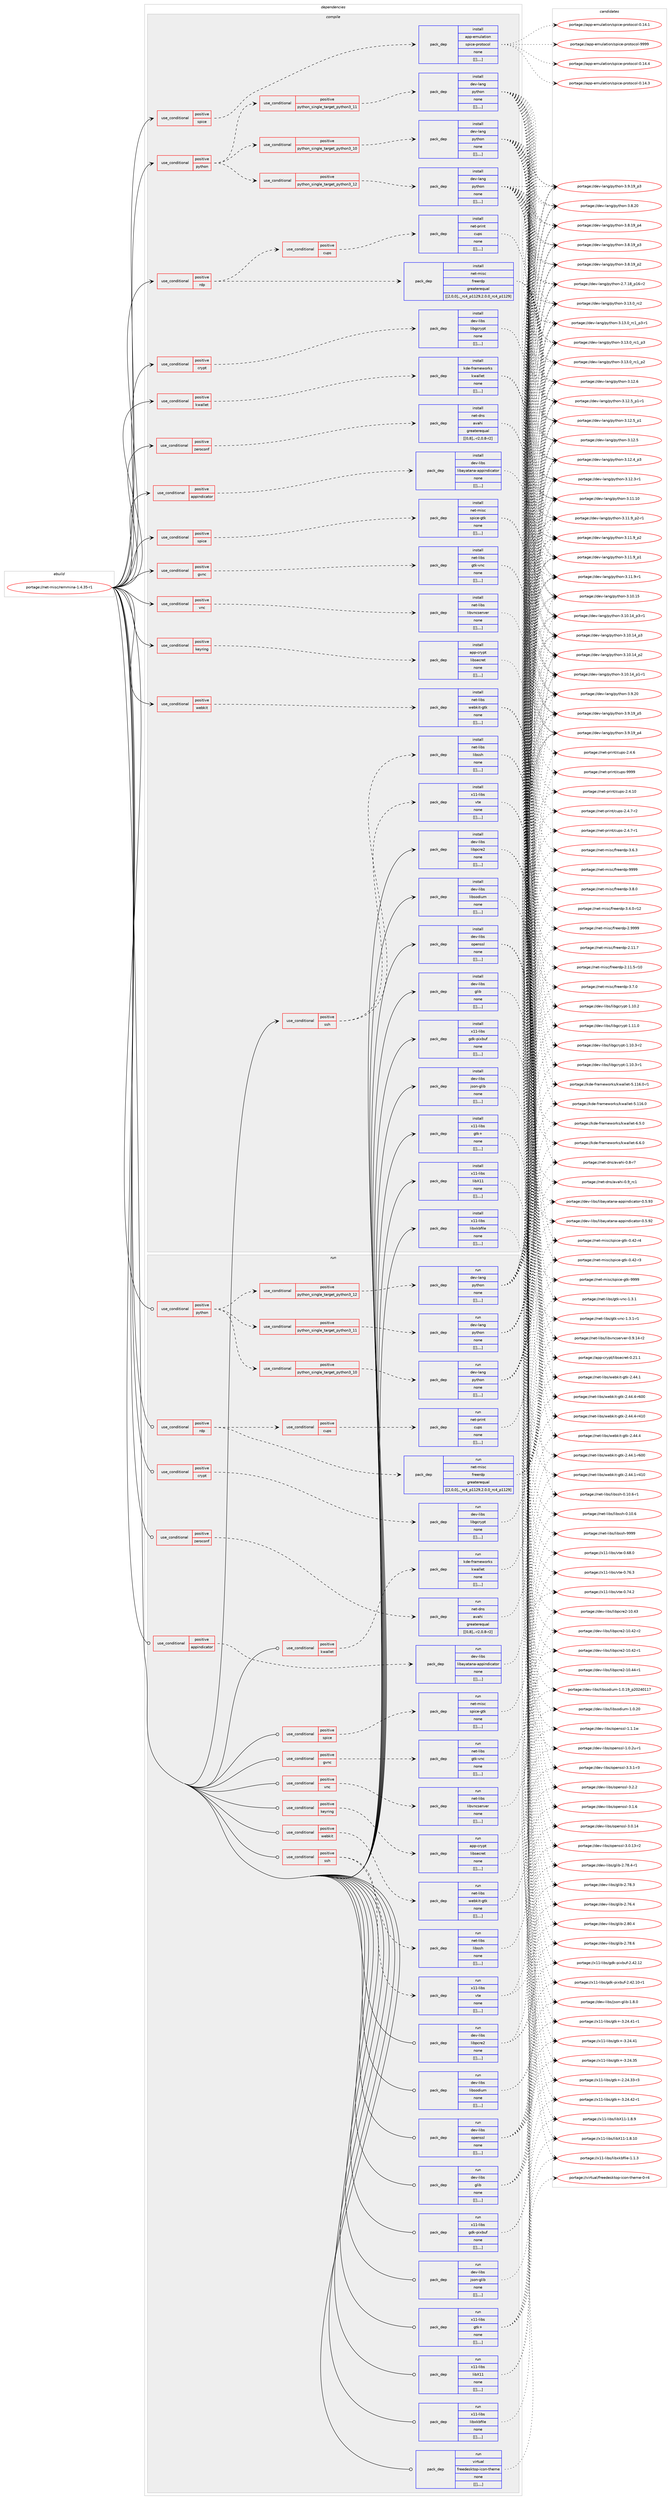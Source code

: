 digraph prolog {

# *************
# Graph options
# *************

newrank=true;
concentrate=true;
compound=true;
graph [rankdir=LR,fontname=Helvetica,fontsize=10,ranksep=1.5];#, ranksep=2.5, nodesep=0.2];
edge  [arrowhead=vee];
node  [fontname=Helvetica,fontsize=10];

# **********
# The ebuild
# **********

subgraph cluster_leftcol {
color=gray;
label=<<i>ebuild</i>>;
id [label="portage://net-misc/remmina-1.4.35-r1", color=red, width=4, href="../net-misc/remmina-1.4.35-r1.svg"];
}

# ****************
# The dependencies
# ****************

subgraph cluster_midcol {
color=gray;
label=<<i>dependencies</i>>;
subgraph cluster_compile {
fillcolor="#eeeeee";
style=filled;
label=<<i>compile</i>>;
subgraph cond102612 {
dependency391319 [label=<<TABLE BORDER="0" CELLBORDER="1" CELLSPACING="0" CELLPADDING="4"><TR><TD ROWSPAN="3" CELLPADDING="10">use_conditional</TD></TR><TR><TD>positive</TD></TR><TR><TD>appindicator</TD></TR></TABLE>>, shape=none, color=red];
subgraph pack285850 {
dependency391320 [label=<<TABLE BORDER="0" CELLBORDER="1" CELLSPACING="0" CELLPADDING="4" WIDTH="220"><TR><TD ROWSPAN="6" CELLPADDING="30">pack_dep</TD></TR><TR><TD WIDTH="110">install</TD></TR><TR><TD>dev-libs</TD></TR><TR><TD>libayatana-appindicator</TD></TR><TR><TD>none</TD></TR><TR><TD>[[],,,,]</TD></TR></TABLE>>, shape=none, color=blue];
}
dependency391319:e -> dependency391320:w [weight=20,style="dashed",arrowhead="vee"];
}
id:e -> dependency391319:w [weight=20,style="solid",arrowhead="vee"];
subgraph cond102613 {
dependency391321 [label=<<TABLE BORDER="0" CELLBORDER="1" CELLSPACING="0" CELLPADDING="4"><TR><TD ROWSPAN="3" CELLPADDING="10">use_conditional</TD></TR><TR><TD>positive</TD></TR><TR><TD>crypt</TD></TR></TABLE>>, shape=none, color=red];
subgraph pack285851 {
dependency391322 [label=<<TABLE BORDER="0" CELLBORDER="1" CELLSPACING="0" CELLPADDING="4" WIDTH="220"><TR><TD ROWSPAN="6" CELLPADDING="30">pack_dep</TD></TR><TR><TD WIDTH="110">install</TD></TR><TR><TD>dev-libs</TD></TR><TR><TD>libgcrypt</TD></TR><TR><TD>none</TD></TR><TR><TD>[[],,,,]</TD></TR></TABLE>>, shape=none, color=blue];
}
dependency391321:e -> dependency391322:w [weight=20,style="dashed",arrowhead="vee"];
}
id:e -> dependency391321:w [weight=20,style="solid",arrowhead="vee"];
subgraph cond102614 {
dependency391323 [label=<<TABLE BORDER="0" CELLBORDER="1" CELLSPACING="0" CELLPADDING="4"><TR><TD ROWSPAN="3" CELLPADDING="10">use_conditional</TD></TR><TR><TD>positive</TD></TR><TR><TD>gvnc</TD></TR></TABLE>>, shape=none, color=red];
subgraph pack285852 {
dependency391324 [label=<<TABLE BORDER="0" CELLBORDER="1" CELLSPACING="0" CELLPADDING="4" WIDTH="220"><TR><TD ROWSPAN="6" CELLPADDING="30">pack_dep</TD></TR><TR><TD WIDTH="110">install</TD></TR><TR><TD>net-libs</TD></TR><TR><TD>gtk-vnc</TD></TR><TR><TD>none</TD></TR><TR><TD>[[],,,,]</TD></TR></TABLE>>, shape=none, color=blue];
}
dependency391323:e -> dependency391324:w [weight=20,style="dashed",arrowhead="vee"];
}
id:e -> dependency391323:w [weight=20,style="solid",arrowhead="vee"];
subgraph cond102615 {
dependency391325 [label=<<TABLE BORDER="0" CELLBORDER="1" CELLSPACING="0" CELLPADDING="4"><TR><TD ROWSPAN="3" CELLPADDING="10">use_conditional</TD></TR><TR><TD>positive</TD></TR><TR><TD>keyring</TD></TR></TABLE>>, shape=none, color=red];
subgraph pack285853 {
dependency391326 [label=<<TABLE BORDER="0" CELLBORDER="1" CELLSPACING="0" CELLPADDING="4" WIDTH="220"><TR><TD ROWSPAN="6" CELLPADDING="30">pack_dep</TD></TR><TR><TD WIDTH="110">install</TD></TR><TR><TD>app-crypt</TD></TR><TR><TD>libsecret</TD></TR><TR><TD>none</TD></TR><TR><TD>[[],,,,]</TD></TR></TABLE>>, shape=none, color=blue];
}
dependency391325:e -> dependency391326:w [weight=20,style="dashed",arrowhead="vee"];
}
id:e -> dependency391325:w [weight=20,style="solid",arrowhead="vee"];
subgraph cond102616 {
dependency391327 [label=<<TABLE BORDER="0" CELLBORDER="1" CELLSPACING="0" CELLPADDING="4"><TR><TD ROWSPAN="3" CELLPADDING="10">use_conditional</TD></TR><TR><TD>positive</TD></TR><TR><TD>kwallet</TD></TR></TABLE>>, shape=none, color=red];
subgraph pack285854 {
dependency391328 [label=<<TABLE BORDER="0" CELLBORDER="1" CELLSPACING="0" CELLPADDING="4" WIDTH="220"><TR><TD ROWSPAN="6" CELLPADDING="30">pack_dep</TD></TR><TR><TD WIDTH="110">install</TD></TR><TR><TD>kde-frameworks</TD></TR><TR><TD>kwallet</TD></TR><TR><TD>none</TD></TR><TR><TD>[[],,,,]</TD></TR></TABLE>>, shape=none, color=blue];
}
dependency391327:e -> dependency391328:w [weight=20,style="dashed",arrowhead="vee"];
}
id:e -> dependency391327:w [weight=20,style="solid",arrowhead="vee"];
subgraph cond102617 {
dependency391329 [label=<<TABLE BORDER="0" CELLBORDER="1" CELLSPACING="0" CELLPADDING="4"><TR><TD ROWSPAN="3" CELLPADDING="10">use_conditional</TD></TR><TR><TD>positive</TD></TR><TR><TD>python</TD></TR></TABLE>>, shape=none, color=red];
subgraph cond102618 {
dependency391330 [label=<<TABLE BORDER="0" CELLBORDER="1" CELLSPACING="0" CELLPADDING="4"><TR><TD ROWSPAN="3" CELLPADDING="10">use_conditional</TD></TR><TR><TD>positive</TD></TR><TR><TD>python_single_target_python3_10</TD></TR></TABLE>>, shape=none, color=red];
subgraph pack285855 {
dependency391331 [label=<<TABLE BORDER="0" CELLBORDER="1" CELLSPACING="0" CELLPADDING="4" WIDTH="220"><TR><TD ROWSPAN="6" CELLPADDING="30">pack_dep</TD></TR><TR><TD WIDTH="110">install</TD></TR><TR><TD>dev-lang</TD></TR><TR><TD>python</TD></TR><TR><TD>none</TD></TR><TR><TD>[[],,,,]</TD></TR></TABLE>>, shape=none, color=blue];
}
dependency391330:e -> dependency391331:w [weight=20,style="dashed",arrowhead="vee"];
}
dependency391329:e -> dependency391330:w [weight=20,style="dashed",arrowhead="vee"];
subgraph cond102619 {
dependency391332 [label=<<TABLE BORDER="0" CELLBORDER="1" CELLSPACING="0" CELLPADDING="4"><TR><TD ROWSPAN="3" CELLPADDING="10">use_conditional</TD></TR><TR><TD>positive</TD></TR><TR><TD>python_single_target_python3_11</TD></TR></TABLE>>, shape=none, color=red];
subgraph pack285856 {
dependency391333 [label=<<TABLE BORDER="0" CELLBORDER="1" CELLSPACING="0" CELLPADDING="4" WIDTH="220"><TR><TD ROWSPAN="6" CELLPADDING="30">pack_dep</TD></TR><TR><TD WIDTH="110">install</TD></TR><TR><TD>dev-lang</TD></TR><TR><TD>python</TD></TR><TR><TD>none</TD></TR><TR><TD>[[],,,,]</TD></TR></TABLE>>, shape=none, color=blue];
}
dependency391332:e -> dependency391333:w [weight=20,style="dashed",arrowhead="vee"];
}
dependency391329:e -> dependency391332:w [weight=20,style="dashed",arrowhead="vee"];
subgraph cond102620 {
dependency391334 [label=<<TABLE BORDER="0" CELLBORDER="1" CELLSPACING="0" CELLPADDING="4"><TR><TD ROWSPAN="3" CELLPADDING="10">use_conditional</TD></TR><TR><TD>positive</TD></TR><TR><TD>python_single_target_python3_12</TD></TR></TABLE>>, shape=none, color=red];
subgraph pack285857 {
dependency391335 [label=<<TABLE BORDER="0" CELLBORDER="1" CELLSPACING="0" CELLPADDING="4" WIDTH="220"><TR><TD ROWSPAN="6" CELLPADDING="30">pack_dep</TD></TR><TR><TD WIDTH="110">install</TD></TR><TR><TD>dev-lang</TD></TR><TR><TD>python</TD></TR><TR><TD>none</TD></TR><TR><TD>[[],,,,]</TD></TR></TABLE>>, shape=none, color=blue];
}
dependency391334:e -> dependency391335:w [weight=20,style="dashed",arrowhead="vee"];
}
dependency391329:e -> dependency391334:w [weight=20,style="dashed",arrowhead="vee"];
}
id:e -> dependency391329:w [weight=20,style="solid",arrowhead="vee"];
subgraph cond102621 {
dependency391336 [label=<<TABLE BORDER="0" CELLBORDER="1" CELLSPACING="0" CELLPADDING="4"><TR><TD ROWSPAN="3" CELLPADDING="10">use_conditional</TD></TR><TR><TD>positive</TD></TR><TR><TD>rdp</TD></TR></TABLE>>, shape=none, color=red];
subgraph pack285858 {
dependency391337 [label=<<TABLE BORDER="0" CELLBORDER="1" CELLSPACING="0" CELLPADDING="4" WIDTH="220"><TR><TD ROWSPAN="6" CELLPADDING="30">pack_dep</TD></TR><TR><TD WIDTH="110">install</TD></TR><TR><TD>net-misc</TD></TR><TR><TD>freerdp</TD></TR><TR><TD>greaterequal</TD></TR><TR><TD>[[2,0,0],,_rc4_p1129,2.0.0_rc4_p1129]</TD></TR></TABLE>>, shape=none, color=blue];
}
dependency391336:e -> dependency391337:w [weight=20,style="dashed",arrowhead="vee"];
subgraph cond102622 {
dependency391338 [label=<<TABLE BORDER="0" CELLBORDER="1" CELLSPACING="0" CELLPADDING="4"><TR><TD ROWSPAN="3" CELLPADDING="10">use_conditional</TD></TR><TR><TD>positive</TD></TR><TR><TD>cups</TD></TR></TABLE>>, shape=none, color=red];
subgraph pack285859 {
dependency391339 [label=<<TABLE BORDER="0" CELLBORDER="1" CELLSPACING="0" CELLPADDING="4" WIDTH="220"><TR><TD ROWSPAN="6" CELLPADDING="30">pack_dep</TD></TR><TR><TD WIDTH="110">install</TD></TR><TR><TD>net-print</TD></TR><TR><TD>cups</TD></TR><TR><TD>none</TD></TR><TR><TD>[[],,,,]</TD></TR></TABLE>>, shape=none, color=blue];
}
dependency391338:e -> dependency391339:w [weight=20,style="dashed",arrowhead="vee"];
}
dependency391336:e -> dependency391338:w [weight=20,style="dashed",arrowhead="vee"];
}
id:e -> dependency391336:w [weight=20,style="solid",arrowhead="vee"];
subgraph cond102623 {
dependency391340 [label=<<TABLE BORDER="0" CELLBORDER="1" CELLSPACING="0" CELLPADDING="4"><TR><TD ROWSPAN="3" CELLPADDING="10">use_conditional</TD></TR><TR><TD>positive</TD></TR><TR><TD>spice</TD></TR></TABLE>>, shape=none, color=red];
subgraph pack285860 {
dependency391341 [label=<<TABLE BORDER="0" CELLBORDER="1" CELLSPACING="0" CELLPADDING="4" WIDTH="220"><TR><TD ROWSPAN="6" CELLPADDING="30">pack_dep</TD></TR><TR><TD WIDTH="110">install</TD></TR><TR><TD>app-emulation</TD></TR><TR><TD>spice-protocol</TD></TR><TR><TD>none</TD></TR><TR><TD>[[],,,,]</TD></TR></TABLE>>, shape=none, color=blue];
}
dependency391340:e -> dependency391341:w [weight=20,style="dashed",arrowhead="vee"];
}
id:e -> dependency391340:w [weight=20,style="solid",arrowhead="vee"];
subgraph cond102624 {
dependency391342 [label=<<TABLE BORDER="0" CELLBORDER="1" CELLSPACING="0" CELLPADDING="4"><TR><TD ROWSPAN="3" CELLPADDING="10">use_conditional</TD></TR><TR><TD>positive</TD></TR><TR><TD>spice</TD></TR></TABLE>>, shape=none, color=red];
subgraph pack285861 {
dependency391343 [label=<<TABLE BORDER="0" CELLBORDER="1" CELLSPACING="0" CELLPADDING="4" WIDTH="220"><TR><TD ROWSPAN="6" CELLPADDING="30">pack_dep</TD></TR><TR><TD WIDTH="110">install</TD></TR><TR><TD>net-misc</TD></TR><TR><TD>spice-gtk</TD></TR><TR><TD>none</TD></TR><TR><TD>[[],,,,]</TD></TR></TABLE>>, shape=none, color=blue];
}
dependency391342:e -> dependency391343:w [weight=20,style="dashed",arrowhead="vee"];
}
id:e -> dependency391342:w [weight=20,style="solid",arrowhead="vee"];
subgraph cond102625 {
dependency391344 [label=<<TABLE BORDER="0" CELLBORDER="1" CELLSPACING="0" CELLPADDING="4"><TR><TD ROWSPAN="3" CELLPADDING="10">use_conditional</TD></TR><TR><TD>positive</TD></TR><TR><TD>ssh</TD></TR></TABLE>>, shape=none, color=red];
subgraph pack285862 {
dependency391345 [label=<<TABLE BORDER="0" CELLBORDER="1" CELLSPACING="0" CELLPADDING="4" WIDTH="220"><TR><TD ROWSPAN="6" CELLPADDING="30">pack_dep</TD></TR><TR><TD WIDTH="110">install</TD></TR><TR><TD>net-libs</TD></TR><TR><TD>libssh</TD></TR><TR><TD>none</TD></TR><TR><TD>[[],,,,]</TD></TR></TABLE>>, shape=none, color=blue];
}
dependency391344:e -> dependency391345:w [weight=20,style="dashed",arrowhead="vee"];
subgraph pack285863 {
dependency391346 [label=<<TABLE BORDER="0" CELLBORDER="1" CELLSPACING="0" CELLPADDING="4" WIDTH="220"><TR><TD ROWSPAN="6" CELLPADDING="30">pack_dep</TD></TR><TR><TD WIDTH="110">install</TD></TR><TR><TD>x11-libs</TD></TR><TR><TD>vte</TD></TR><TR><TD>none</TD></TR><TR><TD>[[],,,,]</TD></TR></TABLE>>, shape=none, color=blue];
}
dependency391344:e -> dependency391346:w [weight=20,style="dashed",arrowhead="vee"];
}
id:e -> dependency391344:w [weight=20,style="solid",arrowhead="vee"];
subgraph cond102626 {
dependency391347 [label=<<TABLE BORDER="0" CELLBORDER="1" CELLSPACING="0" CELLPADDING="4"><TR><TD ROWSPAN="3" CELLPADDING="10">use_conditional</TD></TR><TR><TD>positive</TD></TR><TR><TD>vnc</TD></TR></TABLE>>, shape=none, color=red];
subgraph pack285864 {
dependency391348 [label=<<TABLE BORDER="0" CELLBORDER="1" CELLSPACING="0" CELLPADDING="4" WIDTH="220"><TR><TD ROWSPAN="6" CELLPADDING="30">pack_dep</TD></TR><TR><TD WIDTH="110">install</TD></TR><TR><TD>net-libs</TD></TR><TR><TD>libvncserver</TD></TR><TR><TD>none</TD></TR><TR><TD>[[],,,,]</TD></TR></TABLE>>, shape=none, color=blue];
}
dependency391347:e -> dependency391348:w [weight=20,style="dashed",arrowhead="vee"];
}
id:e -> dependency391347:w [weight=20,style="solid",arrowhead="vee"];
subgraph cond102627 {
dependency391349 [label=<<TABLE BORDER="0" CELLBORDER="1" CELLSPACING="0" CELLPADDING="4"><TR><TD ROWSPAN="3" CELLPADDING="10">use_conditional</TD></TR><TR><TD>positive</TD></TR><TR><TD>webkit</TD></TR></TABLE>>, shape=none, color=red];
subgraph pack285865 {
dependency391350 [label=<<TABLE BORDER="0" CELLBORDER="1" CELLSPACING="0" CELLPADDING="4" WIDTH="220"><TR><TD ROWSPAN="6" CELLPADDING="30">pack_dep</TD></TR><TR><TD WIDTH="110">install</TD></TR><TR><TD>net-libs</TD></TR><TR><TD>webkit-gtk</TD></TR><TR><TD>none</TD></TR><TR><TD>[[],,,,]</TD></TR></TABLE>>, shape=none, color=blue];
}
dependency391349:e -> dependency391350:w [weight=20,style="dashed",arrowhead="vee"];
}
id:e -> dependency391349:w [weight=20,style="solid",arrowhead="vee"];
subgraph cond102628 {
dependency391351 [label=<<TABLE BORDER="0" CELLBORDER="1" CELLSPACING="0" CELLPADDING="4"><TR><TD ROWSPAN="3" CELLPADDING="10">use_conditional</TD></TR><TR><TD>positive</TD></TR><TR><TD>zeroconf</TD></TR></TABLE>>, shape=none, color=red];
subgraph pack285866 {
dependency391352 [label=<<TABLE BORDER="0" CELLBORDER="1" CELLSPACING="0" CELLPADDING="4" WIDTH="220"><TR><TD ROWSPAN="6" CELLPADDING="30">pack_dep</TD></TR><TR><TD WIDTH="110">install</TD></TR><TR><TD>net-dns</TD></TR><TR><TD>avahi</TD></TR><TR><TD>greaterequal</TD></TR><TR><TD>[[0,8],,-r2,0.8-r2]</TD></TR></TABLE>>, shape=none, color=blue];
}
dependency391351:e -> dependency391352:w [weight=20,style="dashed",arrowhead="vee"];
}
id:e -> dependency391351:w [weight=20,style="solid",arrowhead="vee"];
subgraph pack285867 {
dependency391353 [label=<<TABLE BORDER="0" CELLBORDER="1" CELLSPACING="0" CELLPADDING="4" WIDTH="220"><TR><TD ROWSPAN="6" CELLPADDING="30">pack_dep</TD></TR><TR><TD WIDTH="110">install</TD></TR><TR><TD>dev-libs</TD></TR><TR><TD>glib</TD></TR><TR><TD>none</TD></TR><TR><TD>[[],,,,]</TD></TR></TABLE>>, shape=none, color=blue];
}
id:e -> dependency391353:w [weight=20,style="solid",arrowhead="vee"];
subgraph pack285868 {
dependency391354 [label=<<TABLE BORDER="0" CELLBORDER="1" CELLSPACING="0" CELLPADDING="4" WIDTH="220"><TR><TD ROWSPAN="6" CELLPADDING="30">pack_dep</TD></TR><TR><TD WIDTH="110">install</TD></TR><TR><TD>dev-libs</TD></TR><TR><TD>json-glib</TD></TR><TR><TD>none</TD></TR><TR><TD>[[],,,,]</TD></TR></TABLE>>, shape=none, color=blue];
}
id:e -> dependency391354:w [weight=20,style="solid",arrowhead="vee"];
subgraph pack285869 {
dependency391355 [label=<<TABLE BORDER="0" CELLBORDER="1" CELLSPACING="0" CELLPADDING="4" WIDTH="220"><TR><TD ROWSPAN="6" CELLPADDING="30">pack_dep</TD></TR><TR><TD WIDTH="110">install</TD></TR><TR><TD>dev-libs</TD></TR><TR><TD>libpcre2</TD></TR><TR><TD>none</TD></TR><TR><TD>[[],,,,]</TD></TR></TABLE>>, shape=none, color=blue];
}
id:e -> dependency391355:w [weight=20,style="solid",arrowhead="vee"];
subgraph pack285870 {
dependency391356 [label=<<TABLE BORDER="0" CELLBORDER="1" CELLSPACING="0" CELLPADDING="4" WIDTH="220"><TR><TD ROWSPAN="6" CELLPADDING="30">pack_dep</TD></TR><TR><TD WIDTH="110">install</TD></TR><TR><TD>dev-libs</TD></TR><TR><TD>libsodium</TD></TR><TR><TD>none</TD></TR><TR><TD>[[],,,,]</TD></TR></TABLE>>, shape=none, color=blue];
}
id:e -> dependency391356:w [weight=20,style="solid",arrowhead="vee"];
subgraph pack285871 {
dependency391357 [label=<<TABLE BORDER="0" CELLBORDER="1" CELLSPACING="0" CELLPADDING="4" WIDTH="220"><TR><TD ROWSPAN="6" CELLPADDING="30">pack_dep</TD></TR><TR><TD WIDTH="110">install</TD></TR><TR><TD>dev-libs</TD></TR><TR><TD>openssl</TD></TR><TR><TD>none</TD></TR><TR><TD>[[],,,,]</TD></TR></TABLE>>, shape=none, color=blue];
}
id:e -> dependency391357:w [weight=20,style="solid",arrowhead="vee"];
subgraph pack285872 {
dependency391358 [label=<<TABLE BORDER="0" CELLBORDER="1" CELLSPACING="0" CELLPADDING="4" WIDTH="220"><TR><TD ROWSPAN="6" CELLPADDING="30">pack_dep</TD></TR><TR><TD WIDTH="110">install</TD></TR><TR><TD>x11-libs</TD></TR><TR><TD>gdk-pixbuf</TD></TR><TR><TD>none</TD></TR><TR><TD>[[],,,,]</TD></TR></TABLE>>, shape=none, color=blue];
}
id:e -> dependency391358:w [weight=20,style="solid",arrowhead="vee"];
subgraph pack285873 {
dependency391359 [label=<<TABLE BORDER="0" CELLBORDER="1" CELLSPACING="0" CELLPADDING="4" WIDTH="220"><TR><TD ROWSPAN="6" CELLPADDING="30">pack_dep</TD></TR><TR><TD WIDTH="110">install</TD></TR><TR><TD>x11-libs</TD></TR><TR><TD>gtk+</TD></TR><TR><TD>none</TD></TR><TR><TD>[[],,,,]</TD></TR></TABLE>>, shape=none, color=blue];
}
id:e -> dependency391359:w [weight=20,style="solid",arrowhead="vee"];
subgraph pack285874 {
dependency391360 [label=<<TABLE BORDER="0" CELLBORDER="1" CELLSPACING="0" CELLPADDING="4" WIDTH="220"><TR><TD ROWSPAN="6" CELLPADDING="30">pack_dep</TD></TR><TR><TD WIDTH="110">install</TD></TR><TR><TD>x11-libs</TD></TR><TR><TD>libX11</TD></TR><TR><TD>none</TD></TR><TR><TD>[[],,,,]</TD></TR></TABLE>>, shape=none, color=blue];
}
id:e -> dependency391360:w [weight=20,style="solid",arrowhead="vee"];
subgraph pack285875 {
dependency391361 [label=<<TABLE BORDER="0" CELLBORDER="1" CELLSPACING="0" CELLPADDING="4" WIDTH="220"><TR><TD ROWSPAN="6" CELLPADDING="30">pack_dep</TD></TR><TR><TD WIDTH="110">install</TD></TR><TR><TD>x11-libs</TD></TR><TR><TD>libxkbfile</TD></TR><TR><TD>none</TD></TR><TR><TD>[[],,,,]</TD></TR></TABLE>>, shape=none, color=blue];
}
id:e -> dependency391361:w [weight=20,style="solid",arrowhead="vee"];
}
subgraph cluster_compileandrun {
fillcolor="#eeeeee";
style=filled;
label=<<i>compile and run</i>>;
}
subgraph cluster_run {
fillcolor="#eeeeee";
style=filled;
label=<<i>run</i>>;
subgraph cond102629 {
dependency391362 [label=<<TABLE BORDER="0" CELLBORDER="1" CELLSPACING="0" CELLPADDING="4"><TR><TD ROWSPAN="3" CELLPADDING="10">use_conditional</TD></TR><TR><TD>positive</TD></TR><TR><TD>appindicator</TD></TR></TABLE>>, shape=none, color=red];
subgraph pack285876 {
dependency391363 [label=<<TABLE BORDER="0" CELLBORDER="1" CELLSPACING="0" CELLPADDING="4" WIDTH="220"><TR><TD ROWSPAN="6" CELLPADDING="30">pack_dep</TD></TR><TR><TD WIDTH="110">run</TD></TR><TR><TD>dev-libs</TD></TR><TR><TD>libayatana-appindicator</TD></TR><TR><TD>none</TD></TR><TR><TD>[[],,,,]</TD></TR></TABLE>>, shape=none, color=blue];
}
dependency391362:e -> dependency391363:w [weight=20,style="dashed",arrowhead="vee"];
}
id:e -> dependency391362:w [weight=20,style="solid",arrowhead="odot"];
subgraph cond102630 {
dependency391364 [label=<<TABLE BORDER="0" CELLBORDER="1" CELLSPACING="0" CELLPADDING="4"><TR><TD ROWSPAN="3" CELLPADDING="10">use_conditional</TD></TR><TR><TD>positive</TD></TR><TR><TD>crypt</TD></TR></TABLE>>, shape=none, color=red];
subgraph pack285877 {
dependency391365 [label=<<TABLE BORDER="0" CELLBORDER="1" CELLSPACING="0" CELLPADDING="4" WIDTH="220"><TR><TD ROWSPAN="6" CELLPADDING="30">pack_dep</TD></TR><TR><TD WIDTH="110">run</TD></TR><TR><TD>dev-libs</TD></TR><TR><TD>libgcrypt</TD></TR><TR><TD>none</TD></TR><TR><TD>[[],,,,]</TD></TR></TABLE>>, shape=none, color=blue];
}
dependency391364:e -> dependency391365:w [weight=20,style="dashed",arrowhead="vee"];
}
id:e -> dependency391364:w [weight=20,style="solid",arrowhead="odot"];
subgraph cond102631 {
dependency391366 [label=<<TABLE BORDER="0" CELLBORDER="1" CELLSPACING="0" CELLPADDING="4"><TR><TD ROWSPAN="3" CELLPADDING="10">use_conditional</TD></TR><TR><TD>positive</TD></TR><TR><TD>gvnc</TD></TR></TABLE>>, shape=none, color=red];
subgraph pack285878 {
dependency391367 [label=<<TABLE BORDER="0" CELLBORDER="1" CELLSPACING="0" CELLPADDING="4" WIDTH="220"><TR><TD ROWSPAN="6" CELLPADDING="30">pack_dep</TD></TR><TR><TD WIDTH="110">run</TD></TR><TR><TD>net-libs</TD></TR><TR><TD>gtk-vnc</TD></TR><TR><TD>none</TD></TR><TR><TD>[[],,,,]</TD></TR></TABLE>>, shape=none, color=blue];
}
dependency391366:e -> dependency391367:w [weight=20,style="dashed",arrowhead="vee"];
}
id:e -> dependency391366:w [weight=20,style="solid",arrowhead="odot"];
subgraph cond102632 {
dependency391368 [label=<<TABLE BORDER="0" CELLBORDER="1" CELLSPACING="0" CELLPADDING="4"><TR><TD ROWSPAN="3" CELLPADDING="10">use_conditional</TD></TR><TR><TD>positive</TD></TR><TR><TD>keyring</TD></TR></TABLE>>, shape=none, color=red];
subgraph pack285879 {
dependency391369 [label=<<TABLE BORDER="0" CELLBORDER="1" CELLSPACING="0" CELLPADDING="4" WIDTH="220"><TR><TD ROWSPAN="6" CELLPADDING="30">pack_dep</TD></TR><TR><TD WIDTH="110">run</TD></TR><TR><TD>app-crypt</TD></TR><TR><TD>libsecret</TD></TR><TR><TD>none</TD></TR><TR><TD>[[],,,,]</TD></TR></TABLE>>, shape=none, color=blue];
}
dependency391368:e -> dependency391369:w [weight=20,style="dashed",arrowhead="vee"];
}
id:e -> dependency391368:w [weight=20,style="solid",arrowhead="odot"];
subgraph cond102633 {
dependency391370 [label=<<TABLE BORDER="0" CELLBORDER="1" CELLSPACING="0" CELLPADDING="4"><TR><TD ROWSPAN="3" CELLPADDING="10">use_conditional</TD></TR><TR><TD>positive</TD></TR><TR><TD>kwallet</TD></TR></TABLE>>, shape=none, color=red];
subgraph pack285880 {
dependency391371 [label=<<TABLE BORDER="0" CELLBORDER="1" CELLSPACING="0" CELLPADDING="4" WIDTH="220"><TR><TD ROWSPAN="6" CELLPADDING="30">pack_dep</TD></TR><TR><TD WIDTH="110">run</TD></TR><TR><TD>kde-frameworks</TD></TR><TR><TD>kwallet</TD></TR><TR><TD>none</TD></TR><TR><TD>[[],,,,]</TD></TR></TABLE>>, shape=none, color=blue];
}
dependency391370:e -> dependency391371:w [weight=20,style="dashed",arrowhead="vee"];
}
id:e -> dependency391370:w [weight=20,style="solid",arrowhead="odot"];
subgraph cond102634 {
dependency391372 [label=<<TABLE BORDER="0" CELLBORDER="1" CELLSPACING="0" CELLPADDING="4"><TR><TD ROWSPAN="3" CELLPADDING="10">use_conditional</TD></TR><TR><TD>positive</TD></TR><TR><TD>python</TD></TR></TABLE>>, shape=none, color=red];
subgraph cond102635 {
dependency391373 [label=<<TABLE BORDER="0" CELLBORDER="1" CELLSPACING="0" CELLPADDING="4"><TR><TD ROWSPAN="3" CELLPADDING="10">use_conditional</TD></TR><TR><TD>positive</TD></TR><TR><TD>python_single_target_python3_10</TD></TR></TABLE>>, shape=none, color=red];
subgraph pack285881 {
dependency391374 [label=<<TABLE BORDER="0" CELLBORDER="1" CELLSPACING="0" CELLPADDING="4" WIDTH="220"><TR><TD ROWSPAN="6" CELLPADDING="30">pack_dep</TD></TR><TR><TD WIDTH="110">run</TD></TR><TR><TD>dev-lang</TD></TR><TR><TD>python</TD></TR><TR><TD>none</TD></TR><TR><TD>[[],,,,]</TD></TR></TABLE>>, shape=none, color=blue];
}
dependency391373:e -> dependency391374:w [weight=20,style="dashed",arrowhead="vee"];
}
dependency391372:e -> dependency391373:w [weight=20,style="dashed",arrowhead="vee"];
subgraph cond102636 {
dependency391375 [label=<<TABLE BORDER="0" CELLBORDER="1" CELLSPACING="0" CELLPADDING="4"><TR><TD ROWSPAN="3" CELLPADDING="10">use_conditional</TD></TR><TR><TD>positive</TD></TR><TR><TD>python_single_target_python3_11</TD></TR></TABLE>>, shape=none, color=red];
subgraph pack285882 {
dependency391376 [label=<<TABLE BORDER="0" CELLBORDER="1" CELLSPACING="0" CELLPADDING="4" WIDTH="220"><TR><TD ROWSPAN="6" CELLPADDING="30">pack_dep</TD></TR><TR><TD WIDTH="110">run</TD></TR><TR><TD>dev-lang</TD></TR><TR><TD>python</TD></TR><TR><TD>none</TD></TR><TR><TD>[[],,,,]</TD></TR></TABLE>>, shape=none, color=blue];
}
dependency391375:e -> dependency391376:w [weight=20,style="dashed",arrowhead="vee"];
}
dependency391372:e -> dependency391375:w [weight=20,style="dashed",arrowhead="vee"];
subgraph cond102637 {
dependency391377 [label=<<TABLE BORDER="0" CELLBORDER="1" CELLSPACING="0" CELLPADDING="4"><TR><TD ROWSPAN="3" CELLPADDING="10">use_conditional</TD></TR><TR><TD>positive</TD></TR><TR><TD>python_single_target_python3_12</TD></TR></TABLE>>, shape=none, color=red];
subgraph pack285883 {
dependency391378 [label=<<TABLE BORDER="0" CELLBORDER="1" CELLSPACING="0" CELLPADDING="4" WIDTH="220"><TR><TD ROWSPAN="6" CELLPADDING="30">pack_dep</TD></TR><TR><TD WIDTH="110">run</TD></TR><TR><TD>dev-lang</TD></TR><TR><TD>python</TD></TR><TR><TD>none</TD></TR><TR><TD>[[],,,,]</TD></TR></TABLE>>, shape=none, color=blue];
}
dependency391377:e -> dependency391378:w [weight=20,style="dashed",arrowhead="vee"];
}
dependency391372:e -> dependency391377:w [weight=20,style="dashed",arrowhead="vee"];
}
id:e -> dependency391372:w [weight=20,style="solid",arrowhead="odot"];
subgraph cond102638 {
dependency391379 [label=<<TABLE BORDER="0" CELLBORDER="1" CELLSPACING="0" CELLPADDING="4"><TR><TD ROWSPAN="3" CELLPADDING="10">use_conditional</TD></TR><TR><TD>positive</TD></TR><TR><TD>rdp</TD></TR></TABLE>>, shape=none, color=red];
subgraph pack285884 {
dependency391380 [label=<<TABLE BORDER="0" CELLBORDER="1" CELLSPACING="0" CELLPADDING="4" WIDTH="220"><TR><TD ROWSPAN="6" CELLPADDING="30">pack_dep</TD></TR><TR><TD WIDTH="110">run</TD></TR><TR><TD>net-misc</TD></TR><TR><TD>freerdp</TD></TR><TR><TD>greaterequal</TD></TR><TR><TD>[[2,0,0],,_rc4_p1129,2.0.0_rc4_p1129]</TD></TR></TABLE>>, shape=none, color=blue];
}
dependency391379:e -> dependency391380:w [weight=20,style="dashed",arrowhead="vee"];
subgraph cond102639 {
dependency391381 [label=<<TABLE BORDER="0" CELLBORDER="1" CELLSPACING="0" CELLPADDING="4"><TR><TD ROWSPAN="3" CELLPADDING="10">use_conditional</TD></TR><TR><TD>positive</TD></TR><TR><TD>cups</TD></TR></TABLE>>, shape=none, color=red];
subgraph pack285885 {
dependency391382 [label=<<TABLE BORDER="0" CELLBORDER="1" CELLSPACING="0" CELLPADDING="4" WIDTH="220"><TR><TD ROWSPAN="6" CELLPADDING="30">pack_dep</TD></TR><TR><TD WIDTH="110">run</TD></TR><TR><TD>net-print</TD></TR><TR><TD>cups</TD></TR><TR><TD>none</TD></TR><TR><TD>[[],,,,]</TD></TR></TABLE>>, shape=none, color=blue];
}
dependency391381:e -> dependency391382:w [weight=20,style="dashed",arrowhead="vee"];
}
dependency391379:e -> dependency391381:w [weight=20,style="dashed",arrowhead="vee"];
}
id:e -> dependency391379:w [weight=20,style="solid",arrowhead="odot"];
subgraph cond102640 {
dependency391383 [label=<<TABLE BORDER="0" CELLBORDER="1" CELLSPACING="0" CELLPADDING="4"><TR><TD ROWSPAN="3" CELLPADDING="10">use_conditional</TD></TR><TR><TD>positive</TD></TR><TR><TD>spice</TD></TR></TABLE>>, shape=none, color=red];
subgraph pack285886 {
dependency391384 [label=<<TABLE BORDER="0" CELLBORDER="1" CELLSPACING="0" CELLPADDING="4" WIDTH="220"><TR><TD ROWSPAN="6" CELLPADDING="30">pack_dep</TD></TR><TR><TD WIDTH="110">run</TD></TR><TR><TD>net-misc</TD></TR><TR><TD>spice-gtk</TD></TR><TR><TD>none</TD></TR><TR><TD>[[],,,,]</TD></TR></TABLE>>, shape=none, color=blue];
}
dependency391383:e -> dependency391384:w [weight=20,style="dashed",arrowhead="vee"];
}
id:e -> dependency391383:w [weight=20,style="solid",arrowhead="odot"];
subgraph cond102641 {
dependency391385 [label=<<TABLE BORDER="0" CELLBORDER="1" CELLSPACING="0" CELLPADDING="4"><TR><TD ROWSPAN="3" CELLPADDING="10">use_conditional</TD></TR><TR><TD>positive</TD></TR><TR><TD>ssh</TD></TR></TABLE>>, shape=none, color=red];
subgraph pack285887 {
dependency391386 [label=<<TABLE BORDER="0" CELLBORDER="1" CELLSPACING="0" CELLPADDING="4" WIDTH="220"><TR><TD ROWSPAN="6" CELLPADDING="30">pack_dep</TD></TR><TR><TD WIDTH="110">run</TD></TR><TR><TD>net-libs</TD></TR><TR><TD>libssh</TD></TR><TR><TD>none</TD></TR><TR><TD>[[],,,,]</TD></TR></TABLE>>, shape=none, color=blue];
}
dependency391385:e -> dependency391386:w [weight=20,style="dashed",arrowhead="vee"];
subgraph pack285888 {
dependency391387 [label=<<TABLE BORDER="0" CELLBORDER="1" CELLSPACING="0" CELLPADDING="4" WIDTH="220"><TR><TD ROWSPAN="6" CELLPADDING="30">pack_dep</TD></TR><TR><TD WIDTH="110">run</TD></TR><TR><TD>x11-libs</TD></TR><TR><TD>vte</TD></TR><TR><TD>none</TD></TR><TR><TD>[[],,,,]</TD></TR></TABLE>>, shape=none, color=blue];
}
dependency391385:e -> dependency391387:w [weight=20,style="dashed",arrowhead="vee"];
}
id:e -> dependency391385:w [weight=20,style="solid",arrowhead="odot"];
subgraph cond102642 {
dependency391388 [label=<<TABLE BORDER="0" CELLBORDER="1" CELLSPACING="0" CELLPADDING="4"><TR><TD ROWSPAN="3" CELLPADDING="10">use_conditional</TD></TR><TR><TD>positive</TD></TR><TR><TD>vnc</TD></TR></TABLE>>, shape=none, color=red];
subgraph pack285889 {
dependency391389 [label=<<TABLE BORDER="0" CELLBORDER="1" CELLSPACING="0" CELLPADDING="4" WIDTH="220"><TR><TD ROWSPAN="6" CELLPADDING="30">pack_dep</TD></TR><TR><TD WIDTH="110">run</TD></TR><TR><TD>net-libs</TD></TR><TR><TD>libvncserver</TD></TR><TR><TD>none</TD></TR><TR><TD>[[],,,,]</TD></TR></TABLE>>, shape=none, color=blue];
}
dependency391388:e -> dependency391389:w [weight=20,style="dashed",arrowhead="vee"];
}
id:e -> dependency391388:w [weight=20,style="solid",arrowhead="odot"];
subgraph cond102643 {
dependency391390 [label=<<TABLE BORDER="0" CELLBORDER="1" CELLSPACING="0" CELLPADDING="4"><TR><TD ROWSPAN="3" CELLPADDING="10">use_conditional</TD></TR><TR><TD>positive</TD></TR><TR><TD>webkit</TD></TR></TABLE>>, shape=none, color=red];
subgraph pack285890 {
dependency391391 [label=<<TABLE BORDER="0" CELLBORDER="1" CELLSPACING="0" CELLPADDING="4" WIDTH="220"><TR><TD ROWSPAN="6" CELLPADDING="30">pack_dep</TD></TR><TR><TD WIDTH="110">run</TD></TR><TR><TD>net-libs</TD></TR><TR><TD>webkit-gtk</TD></TR><TR><TD>none</TD></TR><TR><TD>[[],,,,]</TD></TR></TABLE>>, shape=none, color=blue];
}
dependency391390:e -> dependency391391:w [weight=20,style="dashed",arrowhead="vee"];
}
id:e -> dependency391390:w [weight=20,style="solid",arrowhead="odot"];
subgraph cond102644 {
dependency391392 [label=<<TABLE BORDER="0" CELLBORDER="1" CELLSPACING="0" CELLPADDING="4"><TR><TD ROWSPAN="3" CELLPADDING="10">use_conditional</TD></TR><TR><TD>positive</TD></TR><TR><TD>zeroconf</TD></TR></TABLE>>, shape=none, color=red];
subgraph pack285891 {
dependency391393 [label=<<TABLE BORDER="0" CELLBORDER="1" CELLSPACING="0" CELLPADDING="4" WIDTH="220"><TR><TD ROWSPAN="6" CELLPADDING="30">pack_dep</TD></TR><TR><TD WIDTH="110">run</TD></TR><TR><TD>net-dns</TD></TR><TR><TD>avahi</TD></TR><TR><TD>greaterequal</TD></TR><TR><TD>[[0,8],,-r2,0.8-r2]</TD></TR></TABLE>>, shape=none, color=blue];
}
dependency391392:e -> dependency391393:w [weight=20,style="dashed",arrowhead="vee"];
}
id:e -> dependency391392:w [weight=20,style="solid",arrowhead="odot"];
subgraph pack285892 {
dependency391394 [label=<<TABLE BORDER="0" CELLBORDER="1" CELLSPACING="0" CELLPADDING="4" WIDTH="220"><TR><TD ROWSPAN="6" CELLPADDING="30">pack_dep</TD></TR><TR><TD WIDTH="110">run</TD></TR><TR><TD>dev-libs</TD></TR><TR><TD>glib</TD></TR><TR><TD>none</TD></TR><TR><TD>[[],,,,]</TD></TR></TABLE>>, shape=none, color=blue];
}
id:e -> dependency391394:w [weight=20,style="solid",arrowhead="odot"];
subgraph pack285893 {
dependency391395 [label=<<TABLE BORDER="0" CELLBORDER="1" CELLSPACING="0" CELLPADDING="4" WIDTH="220"><TR><TD ROWSPAN="6" CELLPADDING="30">pack_dep</TD></TR><TR><TD WIDTH="110">run</TD></TR><TR><TD>dev-libs</TD></TR><TR><TD>json-glib</TD></TR><TR><TD>none</TD></TR><TR><TD>[[],,,,]</TD></TR></TABLE>>, shape=none, color=blue];
}
id:e -> dependency391395:w [weight=20,style="solid",arrowhead="odot"];
subgraph pack285894 {
dependency391396 [label=<<TABLE BORDER="0" CELLBORDER="1" CELLSPACING="0" CELLPADDING="4" WIDTH="220"><TR><TD ROWSPAN="6" CELLPADDING="30">pack_dep</TD></TR><TR><TD WIDTH="110">run</TD></TR><TR><TD>dev-libs</TD></TR><TR><TD>libpcre2</TD></TR><TR><TD>none</TD></TR><TR><TD>[[],,,,]</TD></TR></TABLE>>, shape=none, color=blue];
}
id:e -> dependency391396:w [weight=20,style="solid",arrowhead="odot"];
subgraph pack285895 {
dependency391397 [label=<<TABLE BORDER="0" CELLBORDER="1" CELLSPACING="0" CELLPADDING="4" WIDTH="220"><TR><TD ROWSPAN="6" CELLPADDING="30">pack_dep</TD></TR><TR><TD WIDTH="110">run</TD></TR><TR><TD>dev-libs</TD></TR><TR><TD>libsodium</TD></TR><TR><TD>none</TD></TR><TR><TD>[[],,,,]</TD></TR></TABLE>>, shape=none, color=blue];
}
id:e -> dependency391397:w [weight=20,style="solid",arrowhead="odot"];
subgraph pack285896 {
dependency391398 [label=<<TABLE BORDER="0" CELLBORDER="1" CELLSPACING="0" CELLPADDING="4" WIDTH="220"><TR><TD ROWSPAN="6" CELLPADDING="30">pack_dep</TD></TR><TR><TD WIDTH="110">run</TD></TR><TR><TD>dev-libs</TD></TR><TR><TD>openssl</TD></TR><TR><TD>none</TD></TR><TR><TD>[[],,,,]</TD></TR></TABLE>>, shape=none, color=blue];
}
id:e -> dependency391398:w [weight=20,style="solid",arrowhead="odot"];
subgraph pack285897 {
dependency391399 [label=<<TABLE BORDER="0" CELLBORDER="1" CELLSPACING="0" CELLPADDING="4" WIDTH="220"><TR><TD ROWSPAN="6" CELLPADDING="30">pack_dep</TD></TR><TR><TD WIDTH="110">run</TD></TR><TR><TD>virtual</TD></TR><TR><TD>freedesktop-icon-theme</TD></TR><TR><TD>none</TD></TR><TR><TD>[[],,,,]</TD></TR></TABLE>>, shape=none, color=blue];
}
id:e -> dependency391399:w [weight=20,style="solid",arrowhead="odot"];
subgraph pack285898 {
dependency391400 [label=<<TABLE BORDER="0" CELLBORDER="1" CELLSPACING="0" CELLPADDING="4" WIDTH="220"><TR><TD ROWSPAN="6" CELLPADDING="30">pack_dep</TD></TR><TR><TD WIDTH="110">run</TD></TR><TR><TD>x11-libs</TD></TR><TR><TD>gdk-pixbuf</TD></TR><TR><TD>none</TD></TR><TR><TD>[[],,,,]</TD></TR></TABLE>>, shape=none, color=blue];
}
id:e -> dependency391400:w [weight=20,style="solid",arrowhead="odot"];
subgraph pack285899 {
dependency391401 [label=<<TABLE BORDER="0" CELLBORDER="1" CELLSPACING="0" CELLPADDING="4" WIDTH="220"><TR><TD ROWSPAN="6" CELLPADDING="30">pack_dep</TD></TR><TR><TD WIDTH="110">run</TD></TR><TR><TD>x11-libs</TD></TR><TR><TD>gtk+</TD></TR><TR><TD>none</TD></TR><TR><TD>[[],,,,]</TD></TR></TABLE>>, shape=none, color=blue];
}
id:e -> dependency391401:w [weight=20,style="solid",arrowhead="odot"];
subgraph pack285900 {
dependency391402 [label=<<TABLE BORDER="0" CELLBORDER="1" CELLSPACING="0" CELLPADDING="4" WIDTH="220"><TR><TD ROWSPAN="6" CELLPADDING="30">pack_dep</TD></TR><TR><TD WIDTH="110">run</TD></TR><TR><TD>x11-libs</TD></TR><TR><TD>libX11</TD></TR><TR><TD>none</TD></TR><TR><TD>[[],,,,]</TD></TR></TABLE>>, shape=none, color=blue];
}
id:e -> dependency391402:w [weight=20,style="solid",arrowhead="odot"];
subgraph pack285901 {
dependency391403 [label=<<TABLE BORDER="0" CELLBORDER="1" CELLSPACING="0" CELLPADDING="4" WIDTH="220"><TR><TD ROWSPAN="6" CELLPADDING="30">pack_dep</TD></TR><TR><TD WIDTH="110">run</TD></TR><TR><TD>x11-libs</TD></TR><TR><TD>libxkbfile</TD></TR><TR><TD>none</TD></TR><TR><TD>[[],,,,]</TD></TR></TABLE>>, shape=none, color=blue];
}
id:e -> dependency391403:w [weight=20,style="solid",arrowhead="odot"];
}
}

# **************
# The candidates
# **************

subgraph cluster_choices {
rank=same;
color=gray;
label=<<i>candidates</i>>;

subgraph choice285850 {
color=black;
nodesep=1;
choice10010111845108105981154710810598971219711697110974597112112105110100105999711611111445484653465751 [label="portage://dev-libs/libayatana-appindicator-0.5.93", color=red, width=4,href="../dev-libs/libayatana-appindicator-0.5.93.svg"];
choice10010111845108105981154710810598971219711697110974597112112105110100105999711611111445484653465750 [label="portage://dev-libs/libayatana-appindicator-0.5.92", color=red, width=4,href="../dev-libs/libayatana-appindicator-0.5.92.svg"];
dependency391320:e -> choice10010111845108105981154710810598971219711697110974597112112105110100105999711611111445484653465751:w [style=dotted,weight="100"];
dependency391320:e -> choice10010111845108105981154710810598971219711697110974597112112105110100105999711611111445484653465750:w [style=dotted,weight="100"];
}
subgraph choice285851 {
color=black;
nodesep=1;
choice100101118451081059811547108105981039911412111211645494649494648 [label="portage://dev-libs/libgcrypt-1.11.0", color=red, width=4,href="../dev-libs/libgcrypt-1.11.0.svg"];
choice1001011184510810598115471081059810399114121112116454946494846514511450 [label="portage://dev-libs/libgcrypt-1.10.3-r2", color=red, width=4,href="../dev-libs/libgcrypt-1.10.3-r2.svg"];
choice1001011184510810598115471081059810399114121112116454946494846514511449 [label="portage://dev-libs/libgcrypt-1.10.3-r1", color=red, width=4,href="../dev-libs/libgcrypt-1.10.3-r1.svg"];
choice100101118451081059811547108105981039911412111211645494649484650 [label="portage://dev-libs/libgcrypt-1.10.2", color=red, width=4,href="../dev-libs/libgcrypt-1.10.2.svg"];
dependency391322:e -> choice100101118451081059811547108105981039911412111211645494649494648:w [style=dotted,weight="100"];
dependency391322:e -> choice1001011184510810598115471081059810399114121112116454946494846514511450:w [style=dotted,weight="100"];
dependency391322:e -> choice1001011184510810598115471081059810399114121112116454946494846514511449:w [style=dotted,weight="100"];
dependency391322:e -> choice100101118451081059811547108105981039911412111211645494649484650:w [style=dotted,weight="100"];
}
subgraph choice285852 {
color=black;
nodesep=1;
choice11010111645108105981154710311610745118110994549465146494511449 [label="portage://net-libs/gtk-vnc-1.3.1-r1", color=red, width=4,href="../net-libs/gtk-vnc-1.3.1-r1.svg"];
choice1101011164510810598115471031161074511811099454946514649 [label="portage://net-libs/gtk-vnc-1.3.1", color=red, width=4,href="../net-libs/gtk-vnc-1.3.1.svg"];
dependency391324:e -> choice11010111645108105981154710311610745118110994549465146494511449:w [style=dotted,weight="100"];
dependency391324:e -> choice1101011164510810598115471031161074511811099454946514649:w [style=dotted,weight="100"];
}
subgraph choice285853 {
color=black;
nodesep=1;
choice97112112459911412111211647108105981151019911410111645484650494649 [label="portage://app-crypt/libsecret-0.21.1", color=red, width=4,href="../app-crypt/libsecret-0.21.1.svg"];
dependency391326:e -> choice97112112459911412111211647108105981151019911410111645484650494649:w [style=dotted,weight="100"];
}
subgraph choice285854 {
color=black;
nodesep=1;
choice10710010145102114971091011191111141071154710711997108108101116455446544648 [label="portage://kde-frameworks/kwallet-6.6.0", color=red, width=4,href="../kde-frameworks/kwallet-6.6.0.svg"];
choice10710010145102114971091011191111141071154710711997108108101116455446534648 [label="portage://kde-frameworks/kwallet-6.5.0", color=red, width=4,href="../kde-frameworks/kwallet-6.5.0.svg"];
choice1071001014510211497109101119111114107115471071199710810810111645534649495446484511449 [label="portage://kde-frameworks/kwallet-5.116.0-r1", color=red, width=4,href="../kde-frameworks/kwallet-5.116.0-r1.svg"];
choice107100101451021149710910111911111410711547107119971081081011164553464949544648 [label="portage://kde-frameworks/kwallet-5.116.0", color=red, width=4,href="../kde-frameworks/kwallet-5.116.0.svg"];
dependency391328:e -> choice10710010145102114971091011191111141071154710711997108108101116455446544648:w [style=dotted,weight="100"];
dependency391328:e -> choice10710010145102114971091011191111141071154710711997108108101116455446534648:w [style=dotted,weight="100"];
dependency391328:e -> choice1071001014510211497109101119111114107115471071199710810810111645534649495446484511449:w [style=dotted,weight="100"];
dependency391328:e -> choice107100101451021149710910111911111410711547107119971081081011164553464949544648:w [style=dotted,weight="100"];
}
subgraph choice285855 {
color=black;
nodesep=1;
choice10010111845108971101034711212111610411111045514649514648951149950 [label="portage://dev-lang/python-3.13.0_rc2", color=red, width=4,href="../dev-lang/python-3.13.0_rc2.svg"];
choice1001011184510897110103471121211161041111104551464951464895114994995112514511449 [label="portage://dev-lang/python-3.13.0_rc1_p3-r1", color=red, width=4,href="../dev-lang/python-3.13.0_rc1_p3-r1.svg"];
choice100101118451089711010347112121116104111110455146495146489511499499511251 [label="portage://dev-lang/python-3.13.0_rc1_p3", color=red, width=4,href="../dev-lang/python-3.13.0_rc1_p3.svg"];
choice100101118451089711010347112121116104111110455146495146489511499499511250 [label="portage://dev-lang/python-3.13.0_rc1_p2", color=red, width=4,href="../dev-lang/python-3.13.0_rc1_p2.svg"];
choice10010111845108971101034711212111610411111045514649504654 [label="portage://dev-lang/python-3.12.6", color=red, width=4,href="../dev-lang/python-3.12.6.svg"];
choice1001011184510897110103471121211161041111104551464950465395112494511449 [label="portage://dev-lang/python-3.12.5_p1-r1", color=red, width=4,href="../dev-lang/python-3.12.5_p1-r1.svg"];
choice100101118451089711010347112121116104111110455146495046539511249 [label="portage://dev-lang/python-3.12.5_p1", color=red, width=4,href="../dev-lang/python-3.12.5_p1.svg"];
choice10010111845108971101034711212111610411111045514649504653 [label="portage://dev-lang/python-3.12.5", color=red, width=4,href="../dev-lang/python-3.12.5.svg"];
choice100101118451089711010347112121116104111110455146495046529511251 [label="portage://dev-lang/python-3.12.4_p3", color=red, width=4,href="../dev-lang/python-3.12.4_p3.svg"];
choice100101118451089711010347112121116104111110455146495046514511449 [label="portage://dev-lang/python-3.12.3-r1", color=red, width=4,href="../dev-lang/python-3.12.3-r1.svg"];
choice1001011184510897110103471121211161041111104551464949464948 [label="portage://dev-lang/python-3.11.10", color=red, width=4,href="../dev-lang/python-3.11.10.svg"];
choice1001011184510897110103471121211161041111104551464949465795112504511449 [label="portage://dev-lang/python-3.11.9_p2-r1", color=red, width=4,href="../dev-lang/python-3.11.9_p2-r1.svg"];
choice100101118451089711010347112121116104111110455146494946579511250 [label="portage://dev-lang/python-3.11.9_p2", color=red, width=4,href="../dev-lang/python-3.11.9_p2.svg"];
choice100101118451089711010347112121116104111110455146494946579511249 [label="portage://dev-lang/python-3.11.9_p1", color=red, width=4,href="../dev-lang/python-3.11.9_p1.svg"];
choice100101118451089711010347112121116104111110455146494946574511449 [label="portage://dev-lang/python-3.11.9-r1", color=red, width=4,href="../dev-lang/python-3.11.9-r1.svg"];
choice1001011184510897110103471121211161041111104551464948464953 [label="portage://dev-lang/python-3.10.15", color=red, width=4,href="../dev-lang/python-3.10.15.svg"];
choice100101118451089711010347112121116104111110455146494846495295112514511449 [label="portage://dev-lang/python-3.10.14_p3-r1", color=red, width=4,href="../dev-lang/python-3.10.14_p3-r1.svg"];
choice10010111845108971101034711212111610411111045514649484649529511251 [label="portage://dev-lang/python-3.10.14_p3", color=red, width=4,href="../dev-lang/python-3.10.14_p3.svg"];
choice10010111845108971101034711212111610411111045514649484649529511250 [label="portage://dev-lang/python-3.10.14_p2", color=red, width=4,href="../dev-lang/python-3.10.14_p2.svg"];
choice100101118451089711010347112121116104111110455146494846495295112494511449 [label="portage://dev-lang/python-3.10.14_p1-r1", color=red, width=4,href="../dev-lang/python-3.10.14_p1-r1.svg"];
choice10010111845108971101034711212111610411111045514657465048 [label="portage://dev-lang/python-3.9.20", color=red, width=4,href="../dev-lang/python-3.9.20.svg"];
choice100101118451089711010347112121116104111110455146574649579511253 [label="portage://dev-lang/python-3.9.19_p5", color=red, width=4,href="../dev-lang/python-3.9.19_p5.svg"];
choice100101118451089711010347112121116104111110455146574649579511252 [label="portage://dev-lang/python-3.9.19_p4", color=red, width=4,href="../dev-lang/python-3.9.19_p4.svg"];
choice100101118451089711010347112121116104111110455146574649579511251 [label="portage://dev-lang/python-3.9.19_p3", color=red, width=4,href="../dev-lang/python-3.9.19_p3.svg"];
choice10010111845108971101034711212111610411111045514656465048 [label="portage://dev-lang/python-3.8.20", color=red, width=4,href="../dev-lang/python-3.8.20.svg"];
choice100101118451089711010347112121116104111110455146564649579511252 [label="portage://dev-lang/python-3.8.19_p4", color=red, width=4,href="../dev-lang/python-3.8.19_p4.svg"];
choice100101118451089711010347112121116104111110455146564649579511251 [label="portage://dev-lang/python-3.8.19_p3", color=red, width=4,href="../dev-lang/python-3.8.19_p3.svg"];
choice100101118451089711010347112121116104111110455146564649579511250 [label="portage://dev-lang/python-3.8.19_p2", color=red, width=4,href="../dev-lang/python-3.8.19_p2.svg"];
choice100101118451089711010347112121116104111110455046554649569511249544511450 [label="portage://dev-lang/python-2.7.18_p16-r2", color=red, width=4,href="../dev-lang/python-2.7.18_p16-r2.svg"];
dependency391331:e -> choice10010111845108971101034711212111610411111045514649514648951149950:w [style=dotted,weight="100"];
dependency391331:e -> choice1001011184510897110103471121211161041111104551464951464895114994995112514511449:w [style=dotted,weight="100"];
dependency391331:e -> choice100101118451089711010347112121116104111110455146495146489511499499511251:w [style=dotted,weight="100"];
dependency391331:e -> choice100101118451089711010347112121116104111110455146495146489511499499511250:w [style=dotted,weight="100"];
dependency391331:e -> choice10010111845108971101034711212111610411111045514649504654:w [style=dotted,weight="100"];
dependency391331:e -> choice1001011184510897110103471121211161041111104551464950465395112494511449:w [style=dotted,weight="100"];
dependency391331:e -> choice100101118451089711010347112121116104111110455146495046539511249:w [style=dotted,weight="100"];
dependency391331:e -> choice10010111845108971101034711212111610411111045514649504653:w [style=dotted,weight="100"];
dependency391331:e -> choice100101118451089711010347112121116104111110455146495046529511251:w [style=dotted,weight="100"];
dependency391331:e -> choice100101118451089711010347112121116104111110455146495046514511449:w [style=dotted,weight="100"];
dependency391331:e -> choice1001011184510897110103471121211161041111104551464949464948:w [style=dotted,weight="100"];
dependency391331:e -> choice1001011184510897110103471121211161041111104551464949465795112504511449:w [style=dotted,weight="100"];
dependency391331:e -> choice100101118451089711010347112121116104111110455146494946579511250:w [style=dotted,weight="100"];
dependency391331:e -> choice100101118451089711010347112121116104111110455146494946579511249:w [style=dotted,weight="100"];
dependency391331:e -> choice100101118451089711010347112121116104111110455146494946574511449:w [style=dotted,weight="100"];
dependency391331:e -> choice1001011184510897110103471121211161041111104551464948464953:w [style=dotted,weight="100"];
dependency391331:e -> choice100101118451089711010347112121116104111110455146494846495295112514511449:w [style=dotted,weight="100"];
dependency391331:e -> choice10010111845108971101034711212111610411111045514649484649529511251:w [style=dotted,weight="100"];
dependency391331:e -> choice10010111845108971101034711212111610411111045514649484649529511250:w [style=dotted,weight="100"];
dependency391331:e -> choice100101118451089711010347112121116104111110455146494846495295112494511449:w [style=dotted,weight="100"];
dependency391331:e -> choice10010111845108971101034711212111610411111045514657465048:w [style=dotted,weight="100"];
dependency391331:e -> choice100101118451089711010347112121116104111110455146574649579511253:w [style=dotted,weight="100"];
dependency391331:e -> choice100101118451089711010347112121116104111110455146574649579511252:w [style=dotted,weight="100"];
dependency391331:e -> choice100101118451089711010347112121116104111110455146574649579511251:w [style=dotted,weight="100"];
dependency391331:e -> choice10010111845108971101034711212111610411111045514656465048:w [style=dotted,weight="100"];
dependency391331:e -> choice100101118451089711010347112121116104111110455146564649579511252:w [style=dotted,weight="100"];
dependency391331:e -> choice100101118451089711010347112121116104111110455146564649579511251:w [style=dotted,weight="100"];
dependency391331:e -> choice100101118451089711010347112121116104111110455146564649579511250:w [style=dotted,weight="100"];
dependency391331:e -> choice100101118451089711010347112121116104111110455046554649569511249544511450:w [style=dotted,weight="100"];
}
subgraph choice285856 {
color=black;
nodesep=1;
choice10010111845108971101034711212111610411111045514649514648951149950 [label="portage://dev-lang/python-3.13.0_rc2", color=red, width=4,href="../dev-lang/python-3.13.0_rc2.svg"];
choice1001011184510897110103471121211161041111104551464951464895114994995112514511449 [label="portage://dev-lang/python-3.13.0_rc1_p3-r1", color=red, width=4,href="../dev-lang/python-3.13.0_rc1_p3-r1.svg"];
choice100101118451089711010347112121116104111110455146495146489511499499511251 [label="portage://dev-lang/python-3.13.0_rc1_p3", color=red, width=4,href="../dev-lang/python-3.13.0_rc1_p3.svg"];
choice100101118451089711010347112121116104111110455146495146489511499499511250 [label="portage://dev-lang/python-3.13.0_rc1_p2", color=red, width=4,href="../dev-lang/python-3.13.0_rc1_p2.svg"];
choice10010111845108971101034711212111610411111045514649504654 [label="portage://dev-lang/python-3.12.6", color=red, width=4,href="../dev-lang/python-3.12.6.svg"];
choice1001011184510897110103471121211161041111104551464950465395112494511449 [label="portage://dev-lang/python-3.12.5_p1-r1", color=red, width=4,href="../dev-lang/python-3.12.5_p1-r1.svg"];
choice100101118451089711010347112121116104111110455146495046539511249 [label="portage://dev-lang/python-3.12.5_p1", color=red, width=4,href="../dev-lang/python-3.12.5_p1.svg"];
choice10010111845108971101034711212111610411111045514649504653 [label="portage://dev-lang/python-3.12.5", color=red, width=4,href="../dev-lang/python-3.12.5.svg"];
choice100101118451089711010347112121116104111110455146495046529511251 [label="portage://dev-lang/python-3.12.4_p3", color=red, width=4,href="../dev-lang/python-3.12.4_p3.svg"];
choice100101118451089711010347112121116104111110455146495046514511449 [label="portage://dev-lang/python-3.12.3-r1", color=red, width=4,href="../dev-lang/python-3.12.3-r1.svg"];
choice1001011184510897110103471121211161041111104551464949464948 [label="portage://dev-lang/python-3.11.10", color=red, width=4,href="../dev-lang/python-3.11.10.svg"];
choice1001011184510897110103471121211161041111104551464949465795112504511449 [label="portage://dev-lang/python-3.11.9_p2-r1", color=red, width=4,href="../dev-lang/python-3.11.9_p2-r1.svg"];
choice100101118451089711010347112121116104111110455146494946579511250 [label="portage://dev-lang/python-3.11.9_p2", color=red, width=4,href="../dev-lang/python-3.11.9_p2.svg"];
choice100101118451089711010347112121116104111110455146494946579511249 [label="portage://dev-lang/python-3.11.9_p1", color=red, width=4,href="../dev-lang/python-3.11.9_p1.svg"];
choice100101118451089711010347112121116104111110455146494946574511449 [label="portage://dev-lang/python-3.11.9-r1", color=red, width=4,href="../dev-lang/python-3.11.9-r1.svg"];
choice1001011184510897110103471121211161041111104551464948464953 [label="portage://dev-lang/python-3.10.15", color=red, width=4,href="../dev-lang/python-3.10.15.svg"];
choice100101118451089711010347112121116104111110455146494846495295112514511449 [label="portage://dev-lang/python-3.10.14_p3-r1", color=red, width=4,href="../dev-lang/python-3.10.14_p3-r1.svg"];
choice10010111845108971101034711212111610411111045514649484649529511251 [label="portage://dev-lang/python-3.10.14_p3", color=red, width=4,href="../dev-lang/python-3.10.14_p3.svg"];
choice10010111845108971101034711212111610411111045514649484649529511250 [label="portage://dev-lang/python-3.10.14_p2", color=red, width=4,href="../dev-lang/python-3.10.14_p2.svg"];
choice100101118451089711010347112121116104111110455146494846495295112494511449 [label="portage://dev-lang/python-3.10.14_p1-r1", color=red, width=4,href="../dev-lang/python-3.10.14_p1-r1.svg"];
choice10010111845108971101034711212111610411111045514657465048 [label="portage://dev-lang/python-3.9.20", color=red, width=4,href="../dev-lang/python-3.9.20.svg"];
choice100101118451089711010347112121116104111110455146574649579511253 [label="portage://dev-lang/python-3.9.19_p5", color=red, width=4,href="../dev-lang/python-3.9.19_p5.svg"];
choice100101118451089711010347112121116104111110455146574649579511252 [label="portage://dev-lang/python-3.9.19_p4", color=red, width=4,href="../dev-lang/python-3.9.19_p4.svg"];
choice100101118451089711010347112121116104111110455146574649579511251 [label="portage://dev-lang/python-3.9.19_p3", color=red, width=4,href="../dev-lang/python-3.9.19_p3.svg"];
choice10010111845108971101034711212111610411111045514656465048 [label="portage://dev-lang/python-3.8.20", color=red, width=4,href="../dev-lang/python-3.8.20.svg"];
choice100101118451089711010347112121116104111110455146564649579511252 [label="portage://dev-lang/python-3.8.19_p4", color=red, width=4,href="../dev-lang/python-3.8.19_p4.svg"];
choice100101118451089711010347112121116104111110455146564649579511251 [label="portage://dev-lang/python-3.8.19_p3", color=red, width=4,href="../dev-lang/python-3.8.19_p3.svg"];
choice100101118451089711010347112121116104111110455146564649579511250 [label="portage://dev-lang/python-3.8.19_p2", color=red, width=4,href="../dev-lang/python-3.8.19_p2.svg"];
choice100101118451089711010347112121116104111110455046554649569511249544511450 [label="portage://dev-lang/python-2.7.18_p16-r2", color=red, width=4,href="../dev-lang/python-2.7.18_p16-r2.svg"];
dependency391333:e -> choice10010111845108971101034711212111610411111045514649514648951149950:w [style=dotted,weight="100"];
dependency391333:e -> choice1001011184510897110103471121211161041111104551464951464895114994995112514511449:w [style=dotted,weight="100"];
dependency391333:e -> choice100101118451089711010347112121116104111110455146495146489511499499511251:w [style=dotted,weight="100"];
dependency391333:e -> choice100101118451089711010347112121116104111110455146495146489511499499511250:w [style=dotted,weight="100"];
dependency391333:e -> choice10010111845108971101034711212111610411111045514649504654:w [style=dotted,weight="100"];
dependency391333:e -> choice1001011184510897110103471121211161041111104551464950465395112494511449:w [style=dotted,weight="100"];
dependency391333:e -> choice100101118451089711010347112121116104111110455146495046539511249:w [style=dotted,weight="100"];
dependency391333:e -> choice10010111845108971101034711212111610411111045514649504653:w [style=dotted,weight="100"];
dependency391333:e -> choice100101118451089711010347112121116104111110455146495046529511251:w [style=dotted,weight="100"];
dependency391333:e -> choice100101118451089711010347112121116104111110455146495046514511449:w [style=dotted,weight="100"];
dependency391333:e -> choice1001011184510897110103471121211161041111104551464949464948:w [style=dotted,weight="100"];
dependency391333:e -> choice1001011184510897110103471121211161041111104551464949465795112504511449:w [style=dotted,weight="100"];
dependency391333:e -> choice100101118451089711010347112121116104111110455146494946579511250:w [style=dotted,weight="100"];
dependency391333:e -> choice100101118451089711010347112121116104111110455146494946579511249:w [style=dotted,weight="100"];
dependency391333:e -> choice100101118451089711010347112121116104111110455146494946574511449:w [style=dotted,weight="100"];
dependency391333:e -> choice1001011184510897110103471121211161041111104551464948464953:w [style=dotted,weight="100"];
dependency391333:e -> choice100101118451089711010347112121116104111110455146494846495295112514511449:w [style=dotted,weight="100"];
dependency391333:e -> choice10010111845108971101034711212111610411111045514649484649529511251:w [style=dotted,weight="100"];
dependency391333:e -> choice10010111845108971101034711212111610411111045514649484649529511250:w [style=dotted,weight="100"];
dependency391333:e -> choice100101118451089711010347112121116104111110455146494846495295112494511449:w [style=dotted,weight="100"];
dependency391333:e -> choice10010111845108971101034711212111610411111045514657465048:w [style=dotted,weight="100"];
dependency391333:e -> choice100101118451089711010347112121116104111110455146574649579511253:w [style=dotted,weight="100"];
dependency391333:e -> choice100101118451089711010347112121116104111110455146574649579511252:w [style=dotted,weight="100"];
dependency391333:e -> choice100101118451089711010347112121116104111110455146574649579511251:w [style=dotted,weight="100"];
dependency391333:e -> choice10010111845108971101034711212111610411111045514656465048:w [style=dotted,weight="100"];
dependency391333:e -> choice100101118451089711010347112121116104111110455146564649579511252:w [style=dotted,weight="100"];
dependency391333:e -> choice100101118451089711010347112121116104111110455146564649579511251:w [style=dotted,weight="100"];
dependency391333:e -> choice100101118451089711010347112121116104111110455146564649579511250:w [style=dotted,weight="100"];
dependency391333:e -> choice100101118451089711010347112121116104111110455046554649569511249544511450:w [style=dotted,weight="100"];
}
subgraph choice285857 {
color=black;
nodesep=1;
choice10010111845108971101034711212111610411111045514649514648951149950 [label="portage://dev-lang/python-3.13.0_rc2", color=red, width=4,href="../dev-lang/python-3.13.0_rc2.svg"];
choice1001011184510897110103471121211161041111104551464951464895114994995112514511449 [label="portage://dev-lang/python-3.13.0_rc1_p3-r1", color=red, width=4,href="../dev-lang/python-3.13.0_rc1_p3-r1.svg"];
choice100101118451089711010347112121116104111110455146495146489511499499511251 [label="portage://dev-lang/python-3.13.0_rc1_p3", color=red, width=4,href="../dev-lang/python-3.13.0_rc1_p3.svg"];
choice100101118451089711010347112121116104111110455146495146489511499499511250 [label="portage://dev-lang/python-3.13.0_rc1_p2", color=red, width=4,href="../dev-lang/python-3.13.0_rc1_p2.svg"];
choice10010111845108971101034711212111610411111045514649504654 [label="portage://dev-lang/python-3.12.6", color=red, width=4,href="../dev-lang/python-3.12.6.svg"];
choice1001011184510897110103471121211161041111104551464950465395112494511449 [label="portage://dev-lang/python-3.12.5_p1-r1", color=red, width=4,href="../dev-lang/python-3.12.5_p1-r1.svg"];
choice100101118451089711010347112121116104111110455146495046539511249 [label="portage://dev-lang/python-3.12.5_p1", color=red, width=4,href="../dev-lang/python-3.12.5_p1.svg"];
choice10010111845108971101034711212111610411111045514649504653 [label="portage://dev-lang/python-3.12.5", color=red, width=4,href="../dev-lang/python-3.12.5.svg"];
choice100101118451089711010347112121116104111110455146495046529511251 [label="portage://dev-lang/python-3.12.4_p3", color=red, width=4,href="../dev-lang/python-3.12.4_p3.svg"];
choice100101118451089711010347112121116104111110455146495046514511449 [label="portage://dev-lang/python-3.12.3-r1", color=red, width=4,href="../dev-lang/python-3.12.3-r1.svg"];
choice1001011184510897110103471121211161041111104551464949464948 [label="portage://dev-lang/python-3.11.10", color=red, width=4,href="../dev-lang/python-3.11.10.svg"];
choice1001011184510897110103471121211161041111104551464949465795112504511449 [label="portage://dev-lang/python-3.11.9_p2-r1", color=red, width=4,href="../dev-lang/python-3.11.9_p2-r1.svg"];
choice100101118451089711010347112121116104111110455146494946579511250 [label="portage://dev-lang/python-3.11.9_p2", color=red, width=4,href="../dev-lang/python-3.11.9_p2.svg"];
choice100101118451089711010347112121116104111110455146494946579511249 [label="portage://dev-lang/python-3.11.9_p1", color=red, width=4,href="../dev-lang/python-3.11.9_p1.svg"];
choice100101118451089711010347112121116104111110455146494946574511449 [label="portage://dev-lang/python-3.11.9-r1", color=red, width=4,href="../dev-lang/python-3.11.9-r1.svg"];
choice1001011184510897110103471121211161041111104551464948464953 [label="portage://dev-lang/python-3.10.15", color=red, width=4,href="../dev-lang/python-3.10.15.svg"];
choice100101118451089711010347112121116104111110455146494846495295112514511449 [label="portage://dev-lang/python-3.10.14_p3-r1", color=red, width=4,href="../dev-lang/python-3.10.14_p3-r1.svg"];
choice10010111845108971101034711212111610411111045514649484649529511251 [label="portage://dev-lang/python-3.10.14_p3", color=red, width=4,href="../dev-lang/python-3.10.14_p3.svg"];
choice10010111845108971101034711212111610411111045514649484649529511250 [label="portage://dev-lang/python-3.10.14_p2", color=red, width=4,href="../dev-lang/python-3.10.14_p2.svg"];
choice100101118451089711010347112121116104111110455146494846495295112494511449 [label="portage://dev-lang/python-3.10.14_p1-r1", color=red, width=4,href="../dev-lang/python-3.10.14_p1-r1.svg"];
choice10010111845108971101034711212111610411111045514657465048 [label="portage://dev-lang/python-3.9.20", color=red, width=4,href="../dev-lang/python-3.9.20.svg"];
choice100101118451089711010347112121116104111110455146574649579511253 [label="portage://dev-lang/python-3.9.19_p5", color=red, width=4,href="../dev-lang/python-3.9.19_p5.svg"];
choice100101118451089711010347112121116104111110455146574649579511252 [label="portage://dev-lang/python-3.9.19_p4", color=red, width=4,href="../dev-lang/python-3.9.19_p4.svg"];
choice100101118451089711010347112121116104111110455146574649579511251 [label="portage://dev-lang/python-3.9.19_p3", color=red, width=4,href="../dev-lang/python-3.9.19_p3.svg"];
choice10010111845108971101034711212111610411111045514656465048 [label="portage://dev-lang/python-3.8.20", color=red, width=4,href="../dev-lang/python-3.8.20.svg"];
choice100101118451089711010347112121116104111110455146564649579511252 [label="portage://dev-lang/python-3.8.19_p4", color=red, width=4,href="../dev-lang/python-3.8.19_p4.svg"];
choice100101118451089711010347112121116104111110455146564649579511251 [label="portage://dev-lang/python-3.8.19_p3", color=red, width=4,href="../dev-lang/python-3.8.19_p3.svg"];
choice100101118451089711010347112121116104111110455146564649579511250 [label="portage://dev-lang/python-3.8.19_p2", color=red, width=4,href="../dev-lang/python-3.8.19_p2.svg"];
choice100101118451089711010347112121116104111110455046554649569511249544511450 [label="portage://dev-lang/python-2.7.18_p16-r2", color=red, width=4,href="../dev-lang/python-2.7.18_p16-r2.svg"];
dependency391335:e -> choice10010111845108971101034711212111610411111045514649514648951149950:w [style=dotted,weight="100"];
dependency391335:e -> choice1001011184510897110103471121211161041111104551464951464895114994995112514511449:w [style=dotted,weight="100"];
dependency391335:e -> choice100101118451089711010347112121116104111110455146495146489511499499511251:w [style=dotted,weight="100"];
dependency391335:e -> choice100101118451089711010347112121116104111110455146495146489511499499511250:w [style=dotted,weight="100"];
dependency391335:e -> choice10010111845108971101034711212111610411111045514649504654:w [style=dotted,weight="100"];
dependency391335:e -> choice1001011184510897110103471121211161041111104551464950465395112494511449:w [style=dotted,weight="100"];
dependency391335:e -> choice100101118451089711010347112121116104111110455146495046539511249:w [style=dotted,weight="100"];
dependency391335:e -> choice10010111845108971101034711212111610411111045514649504653:w [style=dotted,weight="100"];
dependency391335:e -> choice100101118451089711010347112121116104111110455146495046529511251:w [style=dotted,weight="100"];
dependency391335:e -> choice100101118451089711010347112121116104111110455146495046514511449:w [style=dotted,weight="100"];
dependency391335:e -> choice1001011184510897110103471121211161041111104551464949464948:w [style=dotted,weight="100"];
dependency391335:e -> choice1001011184510897110103471121211161041111104551464949465795112504511449:w [style=dotted,weight="100"];
dependency391335:e -> choice100101118451089711010347112121116104111110455146494946579511250:w [style=dotted,weight="100"];
dependency391335:e -> choice100101118451089711010347112121116104111110455146494946579511249:w [style=dotted,weight="100"];
dependency391335:e -> choice100101118451089711010347112121116104111110455146494946574511449:w [style=dotted,weight="100"];
dependency391335:e -> choice1001011184510897110103471121211161041111104551464948464953:w [style=dotted,weight="100"];
dependency391335:e -> choice100101118451089711010347112121116104111110455146494846495295112514511449:w [style=dotted,weight="100"];
dependency391335:e -> choice10010111845108971101034711212111610411111045514649484649529511251:w [style=dotted,weight="100"];
dependency391335:e -> choice10010111845108971101034711212111610411111045514649484649529511250:w [style=dotted,weight="100"];
dependency391335:e -> choice100101118451089711010347112121116104111110455146494846495295112494511449:w [style=dotted,weight="100"];
dependency391335:e -> choice10010111845108971101034711212111610411111045514657465048:w [style=dotted,weight="100"];
dependency391335:e -> choice100101118451089711010347112121116104111110455146574649579511253:w [style=dotted,weight="100"];
dependency391335:e -> choice100101118451089711010347112121116104111110455146574649579511252:w [style=dotted,weight="100"];
dependency391335:e -> choice100101118451089711010347112121116104111110455146574649579511251:w [style=dotted,weight="100"];
dependency391335:e -> choice10010111845108971101034711212111610411111045514656465048:w [style=dotted,weight="100"];
dependency391335:e -> choice100101118451089711010347112121116104111110455146564649579511252:w [style=dotted,weight="100"];
dependency391335:e -> choice100101118451089711010347112121116104111110455146564649579511251:w [style=dotted,weight="100"];
dependency391335:e -> choice100101118451089711010347112121116104111110455146564649579511250:w [style=dotted,weight="100"];
dependency391335:e -> choice100101118451089711010347112121116104111110455046554649569511249544511450:w [style=dotted,weight="100"];
}
subgraph choice285858 {
color=black;
nodesep=1;
choice1101011164510910511599471021141011011141001124557575757 [label="portage://net-misc/freerdp-9999", color=red, width=4,href="../net-misc/freerdp-9999.svg"];
choice110101116451091051159947102114101101114100112455146564648 [label="portage://net-misc/freerdp-3.8.0", color=red, width=4,href="../net-misc/freerdp-3.8.0.svg"];
choice110101116451091051159947102114101101114100112455146554648 [label="portage://net-misc/freerdp-3.7.0", color=red, width=4,href="../net-misc/freerdp-3.7.0.svg"];
choice110101116451091051159947102114101101114100112455146544651 [label="portage://net-misc/freerdp-3.6.3", color=red, width=4,href="../net-misc/freerdp-3.6.3.svg"];
choice110101116451091051159947102114101101114100112455146524648451144950 [label="portage://net-misc/freerdp-3.4.0-r12", color=red, width=4,href="../net-misc/freerdp-3.4.0-r12.svg"];
choice11010111645109105115994710211410110111410011245504657575757 [label="portage://net-misc/freerdp-2.9999", color=red, width=4,href="../net-misc/freerdp-2.9999.svg"];
choice11010111645109105115994710211410110111410011245504649494655 [label="portage://net-misc/freerdp-2.11.7", color=red, width=4,href="../net-misc/freerdp-2.11.7.svg"];
choice11010111645109105115994710211410110111410011245504649494653451144948 [label="portage://net-misc/freerdp-2.11.5-r10", color=red, width=4,href="../net-misc/freerdp-2.11.5-r10.svg"];
dependency391337:e -> choice1101011164510910511599471021141011011141001124557575757:w [style=dotted,weight="100"];
dependency391337:e -> choice110101116451091051159947102114101101114100112455146564648:w [style=dotted,weight="100"];
dependency391337:e -> choice110101116451091051159947102114101101114100112455146554648:w [style=dotted,weight="100"];
dependency391337:e -> choice110101116451091051159947102114101101114100112455146544651:w [style=dotted,weight="100"];
dependency391337:e -> choice110101116451091051159947102114101101114100112455146524648451144950:w [style=dotted,weight="100"];
dependency391337:e -> choice11010111645109105115994710211410110111410011245504657575757:w [style=dotted,weight="100"];
dependency391337:e -> choice11010111645109105115994710211410110111410011245504649494655:w [style=dotted,weight="100"];
dependency391337:e -> choice11010111645109105115994710211410110111410011245504649494653451144948:w [style=dotted,weight="100"];
}
subgraph choice285859 {
color=black;
nodesep=1;
choice1101011164511211410511011647991171121154557575757 [label="portage://net-print/cups-9999", color=red, width=4,href="../net-print/cups-9999.svg"];
choice11010111645112114105110116479911711211545504652464948 [label="portage://net-print/cups-2.4.10", color=red, width=4,href="../net-print/cups-2.4.10.svg"];
choice1101011164511211410511011647991171121154550465246554511450 [label="portage://net-print/cups-2.4.7-r2", color=red, width=4,href="../net-print/cups-2.4.7-r2.svg"];
choice1101011164511211410511011647991171121154550465246554511449 [label="portage://net-print/cups-2.4.7-r1", color=red, width=4,href="../net-print/cups-2.4.7-r1.svg"];
choice110101116451121141051101164799117112115455046524654 [label="portage://net-print/cups-2.4.6", color=red, width=4,href="../net-print/cups-2.4.6.svg"];
dependency391339:e -> choice1101011164511211410511011647991171121154557575757:w [style=dotted,weight="100"];
dependency391339:e -> choice11010111645112114105110116479911711211545504652464948:w [style=dotted,weight="100"];
dependency391339:e -> choice1101011164511211410511011647991171121154550465246554511450:w [style=dotted,weight="100"];
dependency391339:e -> choice1101011164511211410511011647991171121154550465246554511449:w [style=dotted,weight="100"];
dependency391339:e -> choice110101116451121141051101164799117112115455046524654:w [style=dotted,weight="100"];
}
subgraph choice285860 {
color=black;
nodesep=1;
choice971121124510110911710897116105111110471151121059910145112114111116111991111084557575757 [label="portage://app-emulation/spice-protocol-9999", color=red, width=4,href="../app-emulation/spice-protocol-9999.svg"];
choice9711211245101109117108971161051111104711511210599101451121141111161119911110845484649524652 [label="portage://app-emulation/spice-protocol-0.14.4", color=red, width=4,href="../app-emulation/spice-protocol-0.14.4.svg"];
choice9711211245101109117108971161051111104711511210599101451121141111161119911110845484649524651 [label="portage://app-emulation/spice-protocol-0.14.3", color=red, width=4,href="../app-emulation/spice-protocol-0.14.3.svg"];
choice9711211245101109117108971161051111104711511210599101451121141111161119911110845484649524649 [label="portage://app-emulation/spice-protocol-0.14.1", color=red, width=4,href="../app-emulation/spice-protocol-0.14.1.svg"];
dependency391341:e -> choice971121124510110911710897116105111110471151121059910145112114111116111991111084557575757:w [style=dotted,weight="100"];
dependency391341:e -> choice9711211245101109117108971161051111104711511210599101451121141111161119911110845484649524652:w [style=dotted,weight="100"];
dependency391341:e -> choice9711211245101109117108971161051111104711511210599101451121141111161119911110845484649524651:w [style=dotted,weight="100"];
dependency391341:e -> choice9711211245101109117108971161051111104711511210599101451121141111161119911110845484649524649:w [style=dotted,weight="100"];
}
subgraph choice285861 {
color=black;
nodesep=1;
choice11010111645109105115994711511210599101451031161074557575757 [label="portage://net-misc/spice-gtk-9999", color=red, width=4,href="../net-misc/spice-gtk-9999.svg"];
choice110101116451091051159947115112105991014510311610745484652504511452 [label="portage://net-misc/spice-gtk-0.42-r4", color=red, width=4,href="../net-misc/spice-gtk-0.42-r4.svg"];
choice110101116451091051159947115112105991014510311610745484652504511451 [label="portage://net-misc/spice-gtk-0.42-r3", color=red, width=4,href="../net-misc/spice-gtk-0.42-r3.svg"];
dependency391343:e -> choice11010111645109105115994711511210599101451031161074557575757:w [style=dotted,weight="100"];
dependency391343:e -> choice110101116451091051159947115112105991014510311610745484652504511452:w [style=dotted,weight="100"];
dependency391343:e -> choice110101116451091051159947115112105991014510311610745484652504511451:w [style=dotted,weight="100"];
}
subgraph choice285862 {
color=black;
nodesep=1;
choice110101116451081059811547108105981151151044557575757 [label="portage://net-libs/libssh-9999", color=red, width=4,href="../net-libs/libssh-9999.svg"];
choice11010111645108105981154710810598115115104454846494846544511449 [label="portage://net-libs/libssh-0.10.6-r1", color=red, width=4,href="../net-libs/libssh-0.10.6-r1.svg"];
choice1101011164510810598115471081059811511510445484649484654 [label="portage://net-libs/libssh-0.10.6", color=red, width=4,href="../net-libs/libssh-0.10.6.svg"];
dependency391345:e -> choice110101116451081059811547108105981151151044557575757:w [style=dotted,weight="100"];
dependency391345:e -> choice11010111645108105981154710810598115115104454846494846544511449:w [style=dotted,weight="100"];
dependency391345:e -> choice1101011164510810598115471081059811511510445484649484654:w [style=dotted,weight="100"];
}
subgraph choice285863 {
color=black;
nodesep=1;
choice120494945108105981154711811610145484655544651 [label="portage://x11-libs/vte-0.76.3", color=red, width=4,href="../x11-libs/vte-0.76.3.svg"];
choice120494945108105981154711811610145484655524650 [label="portage://x11-libs/vte-0.74.2", color=red, width=4,href="../x11-libs/vte-0.74.2.svg"];
choice120494945108105981154711811610145484654564648 [label="portage://x11-libs/vte-0.68.0", color=red, width=4,href="../x11-libs/vte-0.68.0.svg"];
dependency391346:e -> choice120494945108105981154711811610145484655544651:w [style=dotted,weight="100"];
dependency391346:e -> choice120494945108105981154711811610145484655524650:w [style=dotted,weight="100"];
dependency391346:e -> choice120494945108105981154711811610145484654564648:w [style=dotted,weight="100"];
}
subgraph choice285864 {
color=black;
nodesep=1;
choice1101011164510810598115471081059811811099115101114118101114454846574649524511450 [label="portage://net-libs/libvncserver-0.9.14-r2", color=red, width=4,href="../net-libs/libvncserver-0.9.14-r2.svg"];
dependency391348:e -> choice1101011164510810598115471081059811811099115101114118101114454846574649524511450:w [style=dotted,weight="100"];
}
subgraph choice285865 {
color=black;
nodesep=1;
choice11010111645108105981154711910198107105116451031161074550465252465245114544848 [label="portage://net-libs/webkit-gtk-2.44.4-r600", color=red, width=4,href="../net-libs/webkit-gtk-2.44.4-r600.svg"];
choice11010111645108105981154711910198107105116451031161074550465252465245114524948 [label="portage://net-libs/webkit-gtk-2.44.4-r410", color=red, width=4,href="../net-libs/webkit-gtk-2.44.4-r410.svg"];
choice110101116451081059811547119101981071051164510311610745504652524652 [label="portage://net-libs/webkit-gtk-2.44.4", color=red, width=4,href="../net-libs/webkit-gtk-2.44.4.svg"];
choice11010111645108105981154711910198107105116451031161074550465252464945114544848 [label="portage://net-libs/webkit-gtk-2.44.1-r600", color=red, width=4,href="../net-libs/webkit-gtk-2.44.1-r600.svg"];
choice11010111645108105981154711910198107105116451031161074550465252464945114524948 [label="portage://net-libs/webkit-gtk-2.44.1-r410", color=red, width=4,href="../net-libs/webkit-gtk-2.44.1-r410.svg"];
choice110101116451081059811547119101981071051164510311610745504652524649 [label="portage://net-libs/webkit-gtk-2.44.1", color=red, width=4,href="../net-libs/webkit-gtk-2.44.1.svg"];
dependency391350:e -> choice11010111645108105981154711910198107105116451031161074550465252465245114544848:w [style=dotted,weight="100"];
dependency391350:e -> choice11010111645108105981154711910198107105116451031161074550465252465245114524948:w [style=dotted,weight="100"];
dependency391350:e -> choice110101116451081059811547119101981071051164510311610745504652524652:w [style=dotted,weight="100"];
dependency391350:e -> choice11010111645108105981154711910198107105116451031161074550465252464945114544848:w [style=dotted,weight="100"];
dependency391350:e -> choice11010111645108105981154711910198107105116451031161074550465252464945114524948:w [style=dotted,weight="100"];
dependency391350:e -> choice110101116451081059811547119101981071051164510311610745504652524649:w [style=dotted,weight="100"];
}
subgraph choice285866 {
color=black;
nodesep=1;
choice1101011164510011011547971189710410545484657951149949 [label="portage://net-dns/avahi-0.9_rc1", color=red, width=4,href="../net-dns/avahi-0.9_rc1.svg"];
choice11010111645100110115479711897104105454846564511455 [label="portage://net-dns/avahi-0.8-r7", color=red, width=4,href="../net-dns/avahi-0.8-r7.svg"];
dependency391352:e -> choice1101011164510011011547971189710410545484657951149949:w [style=dotted,weight="100"];
dependency391352:e -> choice11010111645100110115479711897104105454846564511455:w [style=dotted,weight="100"];
}
subgraph choice285867 {
color=black;
nodesep=1;
choice1001011184510810598115471031081059845504656484652 [label="portage://dev-libs/glib-2.80.4", color=red, width=4,href="../dev-libs/glib-2.80.4.svg"];
choice1001011184510810598115471031081059845504655564654 [label="portage://dev-libs/glib-2.78.6", color=red, width=4,href="../dev-libs/glib-2.78.6.svg"];
choice10010111845108105981154710310810598455046555646524511449 [label="portage://dev-libs/glib-2.78.4-r1", color=red, width=4,href="../dev-libs/glib-2.78.4-r1.svg"];
choice1001011184510810598115471031081059845504655564651 [label="portage://dev-libs/glib-2.78.3", color=red, width=4,href="../dev-libs/glib-2.78.3.svg"];
choice1001011184510810598115471031081059845504655544652 [label="portage://dev-libs/glib-2.76.4", color=red, width=4,href="../dev-libs/glib-2.76.4.svg"];
dependency391353:e -> choice1001011184510810598115471031081059845504656484652:w [style=dotted,weight="100"];
dependency391353:e -> choice1001011184510810598115471031081059845504655564654:w [style=dotted,weight="100"];
dependency391353:e -> choice10010111845108105981154710310810598455046555646524511449:w [style=dotted,weight="100"];
dependency391353:e -> choice1001011184510810598115471031081059845504655564651:w [style=dotted,weight="100"];
dependency391353:e -> choice1001011184510810598115471031081059845504655544652:w [style=dotted,weight="100"];
}
subgraph choice285868 {
color=black;
nodesep=1;
choice1001011184510810598115471061151111104510310810598454946564648 [label="portage://dev-libs/json-glib-1.8.0", color=red, width=4,href="../dev-libs/json-glib-1.8.0.svg"];
dependency391354:e -> choice1001011184510810598115471061151111104510310810598454946564648:w [style=dotted,weight="100"];
}
subgraph choice285869 {
color=black;
nodesep=1;
choice1001011184510810598115471081059811299114101504549484652524511449 [label="portage://dev-libs/libpcre2-10.44-r1", color=red, width=4,href="../dev-libs/libpcre2-10.44-r1.svg"];
choice100101118451081059811547108105981129911410150454948465251 [label="portage://dev-libs/libpcre2-10.43", color=red, width=4,href="../dev-libs/libpcre2-10.43.svg"];
choice1001011184510810598115471081059811299114101504549484652504511450 [label="portage://dev-libs/libpcre2-10.42-r2", color=red, width=4,href="../dev-libs/libpcre2-10.42-r2.svg"];
choice1001011184510810598115471081059811299114101504549484652504511449 [label="portage://dev-libs/libpcre2-10.42-r1", color=red, width=4,href="../dev-libs/libpcre2-10.42-r1.svg"];
dependency391355:e -> choice1001011184510810598115471081059811299114101504549484652524511449:w [style=dotted,weight="100"];
dependency391355:e -> choice100101118451081059811547108105981129911410150454948465251:w [style=dotted,weight="100"];
dependency391355:e -> choice1001011184510810598115471081059811299114101504549484652504511450:w [style=dotted,weight="100"];
dependency391355:e -> choice1001011184510810598115471081059811299114101504549484652504511449:w [style=dotted,weight="100"];
}
subgraph choice285870 {
color=black;
nodesep=1;
choice1001011184510810598115471081059811511110010511710945494648465048 [label="portage://dev-libs/libsodium-1.0.20", color=red, width=4,href="../dev-libs/libsodium-1.0.20.svg"];
choice1001011184510810598115471081059811511110010511710945494648464957951125048505248494955 [label="portage://dev-libs/libsodium-1.0.19_p20240117", color=red, width=4,href="../dev-libs/libsodium-1.0.19_p20240117.svg"];
dependency391356:e -> choice1001011184510810598115471081059811511110010511710945494648465048:w [style=dotted,weight="100"];
dependency391356:e -> choice1001011184510810598115471081059811511110010511710945494648464957951125048505248494955:w [style=dotted,weight="100"];
}
subgraph choice285871 {
color=black;
nodesep=1;
choice1001011184510810598115471111121011101151151084551465146494511451 [label="portage://dev-libs/openssl-3.3.1-r3", color=red, width=4,href="../dev-libs/openssl-3.3.1-r3.svg"];
choice100101118451081059811547111112101110115115108455146504650 [label="portage://dev-libs/openssl-3.2.2", color=red, width=4,href="../dev-libs/openssl-3.2.2.svg"];
choice100101118451081059811547111112101110115115108455146494654 [label="portage://dev-libs/openssl-3.1.6", color=red, width=4,href="../dev-libs/openssl-3.1.6.svg"];
choice10010111845108105981154711111210111011511510845514648464952 [label="portage://dev-libs/openssl-3.0.14", color=red, width=4,href="../dev-libs/openssl-3.0.14.svg"];
choice100101118451081059811547111112101110115115108455146484649514511450 [label="portage://dev-libs/openssl-3.0.13-r2", color=red, width=4,href="../dev-libs/openssl-3.0.13-r2.svg"];
choice100101118451081059811547111112101110115115108454946494649119 [label="portage://dev-libs/openssl-1.1.1w", color=red, width=4,href="../dev-libs/openssl-1.1.1w.svg"];
choice1001011184510810598115471111121011101151151084549464846501174511449 [label="portage://dev-libs/openssl-1.0.2u-r1", color=red, width=4,href="../dev-libs/openssl-1.0.2u-r1.svg"];
dependency391357:e -> choice1001011184510810598115471111121011101151151084551465146494511451:w [style=dotted,weight="100"];
dependency391357:e -> choice100101118451081059811547111112101110115115108455146504650:w [style=dotted,weight="100"];
dependency391357:e -> choice100101118451081059811547111112101110115115108455146494654:w [style=dotted,weight="100"];
dependency391357:e -> choice10010111845108105981154711111210111011511510845514648464952:w [style=dotted,weight="100"];
dependency391357:e -> choice100101118451081059811547111112101110115115108455146484649514511450:w [style=dotted,weight="100"];
dependency391357:e -> choice100101118451081059811547111112101110115115108454946494649119:w [style=dotted,weight="100"];
dependency391357:e -> choice1001011184510810598115471111121011101151151084549464846501174511449:w [style=dotted,weight="100"];
}
subgraph choice285872 {
color=black;
nodesep=1;
choice120494945108105981154710310010745112105120981171024550465250464950 [label="portage://x11-libs/gdk-pixbuf-2.42.12", color=red, width=4,href="../x11-libs/gdk-pixbuf-2.42.12.svg"];
choice1204949451081059811547103100107451121051209811710245504652504649484511449 [label="portage://x11-libs/gdk-pixbuf-2.42.10-r1", color=red, width=4,href="../x11-libs/gdk-pixbuf-2.42.10-r1.svg"];
dependency391358:e -> choice120494945108105981154710310010745112105120981171024550465250464950:w [style=dotted,weight="100"];
dependency391358:e -> choice1204949451081059811547103100107451121051209811710245504652504649484511449:w [style=dotted,weight="100"];
}
subgraph choice285873 {
color=black;
nodesep=1;
choice12049494510810598115471031161074345514650524652504511449 [label="portage://x11-libs/gtk+-3.24.42-r1", color=red, width=4,href="../x11-libs/gtk+-3.24.42-r1.svg"];
choice12049494510810598115471031161074345514650524652494511449 [label="portage://x11-libs/gtk+-3.24.41-r1", color=red, width=4,href="../x11-libs/gtk+-3.24.41-r1.svg"];
choice1204949451081059811547103116107434551465052465249 [label="portage://x11-libs/gtk+-3.24.41", color=red, width=4,href="../x11-libs/gtk+-3.24.41.svg"];
choice1204949451081059811547103116107434551465052465153 [label="portage://x11-libs/gtk+-3.24.35", color=red, width=4,href="../x11-libs/gtk+-3.24.35.svg"];
choice12049494510810598115471031161074345504650524651514511451 [label="portage://x11-libs/gtk+-2.24.33-r3", color=red, width=4,href="../x11-libs/gtk+-2.24.33-r3.svg"];
dependency391359:e -> choice12049494510810598115471031161074345514650524652504511449:w [style=dotted,weight="100"];
dependency391359:e -> choice12049494510810598115471031161074345514650524652494511449:w [style=dotted,weight="100"];
dependency391359:e -> choice1204949451081059811547103116107434551465052465249:w [style=dotted,weight="100"];
dependency391359:e -> choice1204949451081059811547103116107434551465052465153:w [style=dotted,weight="100"];
dependency391359:e -> choice12049494510810598115471031161074345504650524651514511451:w [style=dotted,weight="100"];
}
subgraph choice285874 {
color=black;
nodesep=1;
choice12049494510810598115471081059888494945494656464948 [label="portage://x11-libs/libX11-1.8.10", color=red, width=4,href="../x11-libs/libX11-1.8.10.svg"];
choice120494945108105981154710810598884949454946564657 [label="portage://x11-libs/libX11-1.8.9", color=red, width=4,href="../x11-libs/libX11-1.8.9.svg"];
dependency391360:e -> choice12049494510810598115471081059888494945494656464948:w [style=dotted,weight="100"];
dependency391360:e -> choice120494945108105981154710810598884949454946564657:w [style=dotted,weight="100"];
}
subgraph choice285875 {
color=black;
nodesep=1;
choice12049494510810598115471081059812010798102105108101454946494651 [label="portage://x11-libs/libxkbfile-1.1.3", color=red, width=4,href="../x11-libs/libxkbfile-1.1.3.svg"];
dependency391361:e -> choice12049494510810598115471081059812010798102105108101454946494651:w [style=dotted,weight="100"];
}
subgraph choice285876 {
color=black;
nodesep=1;
choice10010111845108105981154710810598971219711697110974597112112105110100105999711611111445484653465751 [label="portage://dev-libs/libayatana-appindicator-0.5.93", color=red, width=4,href="../dev-libs/libayatana-appindicator-0.5.93.svg"];
choice10010111845108105981154710810598971219711697110974597112112105110100105999711611111445484653465750 [label="portage://dev-libs/libayatana-appindicator-0.5.92", color=red, width=4,href="../dev-libs/libayatana-appindicator-0.5.92.svg"];
dependency391363:e -> choice10010111845108105981154710810598971219711697110974597112112105110100105999711611111445484653465751:w [style=dotted,weight="100"];
dependency391363:e -> choice10010111845108105981154710810598971219711697110974597112112105110100105999711611111445484653465750:w [style=dotted,weight="100"];
}
subgraph choice285877 {
color=black;
nodesep=1;
choice100101118451081059811547108105981039911412111211645494649494648 [label="portage://dev-libs/libgcrypt-1.11.0", color=red, width=4,href="../dev-libs/libgcrypt-1.11.0.svg"];
choice1001011184510810598115471081059810399114121112116454946494846514511450 [label="portage://dev-libs/libgcrypt-1.10.3-r2", color=red, width=4,href="../dev-libs/libgcrypt-1.10.3-r2.svg"];
choice1001011184510810598115471081059810399114121112116454946494846514511449 [label="portage://dev-libs/libgcrypt-1.10.3-r1", color=red, width=4,href="../dev-libs/libgcrypt-1.10.3-r1.svg"];
choice100101118451081059811547108105981039911412111211645494649484650 [label="portage://dev-libs/libgcrypt-1.10.2", color=red, width=4,href="../dev-libs/libgcrypt-1.10.2.svg"];
dependency391365:e -> choice100101118451081059811547108105981039911412111211645494649494648:w [style=dotted,weight="100"];
dependency391365:e -> choice1001011184510810598115471081059810399114121112116454946494846514511450:w [style=dotted,weight="100"];
dependency391365:e -> choice1001011184510810598115471081059810399114121112116454946494846514511449:w [style=dotted,weight="100"];
dependency391365:e -> choice100101118451081059811547108105981039911412111211645494649484650:w [style=dotted,weight="100"];
}
subgraph choice285878 {
color=black;
nodesep=1;
choice11010111645108105981154710311610745118110994549465146494511449 [label="portage://net-libs/gtk-vnc-1.3.1-r1", color=red, width=4,href="../net-libs/gtk-vnc-1.3.1-r1.svg"];
choice1101011164510810598115471031161074511811099454946514649 [label="portage://net-libs/gtk-vnc-1.3.1", color=red, width=4,href="../net-libs/gtk-vnc-1.3.1.svg"];
dependency391367:e -> choice11010111645108105981154710311610745118110994549465146494511449:w [style=dotted,weight="100"];
dependency391367:e -> choice1101011164510810598115471031161074511811099454946514649:w [style=dotted,weight="100"];
}
subgraph choice285879 {
color=black;
nodesep=1;
choice97112112459911412111211647108105981151019911410111645484650494649 [label="portage://app-crypt/libsecret-0.21.1", color=red, width=4,href="../app-crypt/libsecret-0.21.1.svg"];
dependency391369:e -> choice97112112459911412111211647108105981151019911410111645484650494649:w [style=dotted,weight="100"];
}
subgraph choice285880 {
color=black;
nodesep=1;
choice10710010145102114971091011191111141071154710711997108108101116455446544648 [label="portage://kde-frameworks/kwallet-6.6.0", color=red, width=4,href="../kde-frameworks/kwallet-6.6.0.svg"];
choice10710010145102114971091011191111141071154710711997108108101116455446534648 [label="portage://kde-frameworks/kwallet-6.5.0", color=red, width=4,href="../kde-frameworks/kwallet-6.5.0.svg"];
choice1071001014510211497109101119111114107115471071199710810810111645534649495446484511449 [label="portage://kde-frameworks/kwallet-5.116.0-r1", color=red, width=4,href="../kde-frameworks/kwallet-5.116.0-r1.svg"];
choice107100101451021149710910111911111410711547107119971081081011164553464949544648 [label="portage://kde-frameworks/kwallet-5.116.0", color=red, width=4,href="../kde-frameworks/kwallet-5.116.0.svg"];
dependency391371:e -> choice10710010145102114971091011191111141071154710711997108108101116455446544648:w [style=dotted,weight="100"];
dependency391371:e -> choice10710010145102114971091011191111141071154710711997108108101116455446534648:w [style=dotted,weight="100"];
dependency391371:e -> choice1071001014510211497109101119111114107115471071199710810810111645534649495446484511449:w [style=dotted,weight="100"];
dependency391371:e -> choice107100101451021149710910111911111410711547107119971081081011164553464949544648:w [style=dotted,weight="100"];
}
subgraph choice285881 {
color=black;
nodesep=1;
choice10010111845108971101034711212111610411111045514649514648951149950 [label="portage://dev-lang/python-3.13.0_rc2", color=red, width=4,href="../dev-lang/python-3.13.0_rc2.svg"];
choice1001011184510897110103471121211161041111104551464951464895114994995112514511449 [label="portage://dev-lang/python-3.13.0_rc1_p3-r1", color=red, width=4,href="../dev-lang/python-3.13.0_rc1_p3-r1.svg"];
choice100101118451089711010347112121116104111110455146495146489511499499511251 [label="portage://dev-lang/python-3.13.0_rc1_p3", color=red, width=4,href="../dev-lang/python-3.13.0_rc1_p3.svg"];
choice100101118451089711010347112121116104111110455146495146489511499499511250 [label="portage://dev-lang/python-3.13.0_rc1_p2", color=red, width=4,href="../dev-lang/python-3.13.0_rc1_p2.svg"];
choice10010111845108971101034711212111610411111045514649504654 [label="portage://dev-lang/python-3.12.6", color=red, width=4,href="../dev-lang/python-3.12.6.svg"];
choice1001011184510897110103471121211161041111104551464950465395112494511449 [label="portage://dev-lang/python-3.12.5_p1-r1", color=red, width=4,href="../dev-lang/python-3.12.5_p1-r1.svg"];
choice100101118451089711010347112121116104111110455146495046539511249 [label="portage://dev-lang/python-3.12.5_p1", color=red, width=4,href="../dev-lang/python-3.12.5_p1.svg"];
choice10010111845108971101034711212111610411111045514649504653 [label="portage://dev-lang/python-3.12.5", color=red, width=4,href="../dev-lang/python-3.12.5.svg"];
choice100101118451089711010347112121116104111110455146495046529511251 [label="portage://dev-lang/python-3.12.4_p3", color=red, width=4,href="../dev-lang/python-3.12.4_p3.svg"];
choice100101118451089711010347112121116104111110455146495046514511449 [label="portage://dev-lang/python-3.12.3-r1", color=red, width=4,href="../dev-lang/python-3.12.3-r1.svg"];
choice1001011184510897110103471121211161041111104551464949464948 [label="portage://dev-lang/python-3.11.10", color=red, width=4,href="../dev-lang/python-3.11.10.svg"];
choice1001011184510897110103471121211161041111104551464949465795112504511449 [label="portage://dev-lang/python-3.11.9_p2-r1", color=red, width=4,href="../dev-lang/python-3.11.9_p2-r1.svg"];
choice100101118451089711010347112121116104111110455146494946579511250 [label="portage://dev-lang/python-3.11.9_p2", color=red, width=4,href="../dev-lang/python-3.11.9_p2.svg"];
choice100101118451089711010347112121116104111110455146494946579511249 [label="portage://dev-lang/python-3.11.9_p1", color=red, width=4,href="../dev-lang/python-3.11.9_p1.svg"];
choice100101118451089711010347112121116104111110455146494946574511449 [label="portage://dev-lang/python-3.11.9-r1", color=red, width=4,href="../dev-lang/python-3.11.9-r1.svg"];
choice1001011184510897110103471121211161041111104551464948464953 [label="portage://dev-lang/python-3.10.15", color=red, width=4,href="../dev-lang/python-3.10.15.svg"];
choice100101118451089711010347112121116104111110455146494846495295112514511449 [label="portage://dev-lang/python-3.10.14_p3-r1", color=red, width=4,href="../dev-lang/python-3.10.14_p3-r1.svg"];
choice10010111845108971101034711212111610411111045514649484649529511251 [label="portage://dev-lang/python-3.10.14_p3", color=red, width=4,href="../dev-lang/python-3.10.14_p3.svg"];
choice10010111845108971101034711212111610411111045514649484649529511250 [label="portage://dev-lang/python-3.10.14_p2", color=red, width=4,href="../dev-lang/python-3.10.14_p2.svg"];
choice100101118451089711010347112121116104111110455146494846495295112494511449 [label="portage://dev-lang/python-3.10.14_p1-r1", color=red, width=4,href="../dev-lang/python-3.10.14_p1-r1.svg"];
choice10010111845108971101034711212111610411111045514657465048 [label="portage://dev-lang/python-3.9.20", color=red, width=4,href="../dev-lang/python-3.9.20.svg"];
choice100101118451089711010347112121116104111110455146574649579511253 [label="portage://dev-lang/python-3.9.19_p5", color=red, width=4,href="../dev-lang/python-3.9.19_p5.svg"];
choice100101118451089711010347112121116104111110455146574649579511252 [label="portage://dev-lang/python-3.9.19_p4", color=red, width=4,href="../dev-lang/python-3.9.19_p4.svg"];
choice100101118451089711010347112121116104111110455146574649579511251 [label="portage://dev-lang/python-3.9.19_p3", color=red, width=4,href="../dev-lang/python-3.9.19_p3.svg"];
choice10010111845108971101034711212111610411111045514656465048 [label="portage://dev-lang/python-3.8.20", color=red, width=4,href="../dev-lang/python-3.8.20.svg"];
choice100101118451089711010347112121116104111110455146564649579511252 [label="portage://dev-lang/python-3.8.19_p4", color=red, width=4,href="../dev-lang/python-3.8.19_p4.svg"];
choice100101118451089711010347112121116104111110455146564649579511251 [label="portage://dev-lang/python-3.8.19_p3", color=red, width=4,href="../dev-lang/python-3.8.19_p3.svg"];
choice100101118451089711010347112121116104111110455146564649579511250 [label="portage://dev-lang/python-3.8.19_p2", color=red, width=4,href="../dev-lang/python-3.8.19_p2.svg"];
choice100101118451089711010347112121116104111110455046554649569511249544511450 [label="portage://dev-lang/python-2.7.18_p16-r2", color=red, width=4,href="../dev-lang/python-2.7.18_p16-r2.svg"];
dependency391374:e -> choice10010111845108971101034711212111610411111045514649514648951149950:w [style=dotted,weight="100"];
dependency391374:e -> choice1001011184510897110103471121211161041111104551464951464895114994995112514511449:w [style=dotted,weight="100"];
dependency391374:e -> choice100101118451089711010347112121116104111110455146495146489511499499511251:w [style=dotted,weight="100"];
dependency391374:e -> choice100101118451089711010347112121116104111110455146495146489511499499511250:w [style=dotted,weight="100"];
dependency391374:e -> choice10010111845108971101034711212111610411111045514649504654:w [style=dotted,weight="100"];
dependency391374:e -> choice1001011184510897110103471121211161041111104551464950465395112494511449:w [style=dotted,weight="100"];
dependency391374:e -> choice100101118451089711010347112121116104111110455146495046539511249:w [style=dotted,weight="100"];
dependency391374:e -> choice10010111845108971101034711212111610411111045514649504653:w [style=dotted,weight="100"];
dependency391374:e -> choice100101118451089711010347112121116104111110455146495046529511251:w [style=dotted,weight="100"];
dependency391374:e -> choice100101118451089711010347112121116104111110455146495046514511449:w [style=dotted,weight="100"];
dependency391374:e -> choice1001011184510897110103471121211161041111104551464949464948:w [style=dotted,weight="100"];
dependency391374:e -> choice1001011184510897110103471121211161041111104551464949465795112504511449:w [style=dotted,weight="100"];
dependency391374:e -> choice100101118451089711010347112121116104111110455146494946579511250:w [style=dotted,weight="100"];
dependency391374:e -> choice100101118451089711010347112121116104111110455146494946579511249:w [style=dotted,weight="100"];
dependency391374:e -> choice100101118451089711010347112121116104111110455146494946574511449:w [style=dotted,weight="100"];
dependency391374:e -> choice1001011184510897110103471121211161041111104551464948464953:w [style=dotted,weight="100"];
dependency391374:e -> choice100101118451089711010347112121116104111110455146494846495295112514511449:w [style=dotted,weight="100"];
dependency391374:e -> choice10010111845108971101034711212111610411111045514649484649529511251:w [style=dotted,weight="100"];
dependency391374:e -> choice10010111845108971101034711212111610411111045514649484649529511250:w [style=dotted,weight="100"];
dependency391374:e -> choice100101118451089711010347112121116104111110455146494846495295112494511449:w [style=dotted,weight="100"];
dependency391374:e -> choice10010111845108971101034711212111610411111045514657465048:w [style=dotted,weight="100"];
dependency391374:e -> choice100101118451089711010347112121116104111110455146574649579511253:w [style=dotted,weight="100"];
dependency391374:e -> choice100101118451089711010347112121116104111110455146574649579511252:w [style=dotted,weight="100"];
dependency391374:e -> choice100101118451089711010347112121116104111110455146574649579511251:w [style=dotted,weight="100"];
dependency391374:e -> choice10010111845108971101034711212111610411111045514656465048:w [style=dotted,weight="100"];
dependency391374:e -> choice100101118451089711010347112121116104111110455146564649579511252:w [style=dotted,weight="100"];
dependency391374:e -> choice100101118451089711010347112121116104111110455146564649579511251:w [style=dotted,weight="100"];
dependency391374:e -> choice100101118451089711010347112121116104111110455146564649579511250:w [style=dotted,weight="100"];
dependency391374:e -> choice100101118451089711010347112121116104111110455046554649569511249544511450:w [style=dotted,weight="100"];
}
subgraph choice285882 {
color=black;
nodesep=1;
choice10010111845108971101034711212111610411111045514649514648951149950 [label="portage://dev-lang/python-3.13.0_rc2", color=red, width=4,href="../dev-lang/python-3.13.0_rc2.svg"];
choice1001011184510897110103471121211161041111104551464951464895114994995112514511449 [label="portage://dev-lang/python-3.13.0_rc1_p3-r1", color=red, width=4,href="../dev-lang/python-3.13.0_rc1_p3-r1.svg"];
choice100101118451089711010347112121116104111110455146495146489511499499511251 [label="portage://dev-lang/python-3.13.0_rc1_p3", color=red, width=4,href="../dev-lang/python-3.13.0_rc1_p3.svg"];
choice100101118451089711010347112121116104111110455146495146489511499499511250 [label="portage://dev-lang/python-3.13.0_rc1_p2", color=red, width=4,href="../dev-lang/python-3.13.0_rc1_p2.svg"];
choice10010111845108971101034711212111610411111045514649504654 [label="portage://dev-lang/python-3.12.6", color=red, width=4,href="../dev-lang/python-3.12.6.svg"];
choice1001011184510897110103471121211161041111104551464950465395112494511449 [label="portage://dev-lang/python-3.12.5_p1-r1", color=red, width=4,href="../dev-lang/python-3.12.5_p1-r1.svg"];
choice100101118451089711010347112121116104111110455146495046539511249 [label="portage://dev-lang/python-3.12.5_p1", color=red, width=4,href="../dev-lang/python-3.12.5_p1.svg"];
choice10010111845108971101034711212111610411111045514649504653 [label="portage://dev-lang/python-3.12.5", color=red, width=4,href="../dev-lang/python-3.12.5.svg"];
choice100101118451089711010347112121116104111110455146495046529511251 [label="portage://dev-lang/python-3.12.4_p3", color=red, width=4,href="../dev-lang/python-3.12.4_p3.svg"];
choice100101118451089711010347112121116104111110455146495046514511449 [label="portage://dev-lang/python-3.12.3-r1", color=red, width=4,href="../dev-lang/python-3.12.3-r1.svg"];
choice1001011184510897110103471121211161041111104551464949464948 [label="portage://dev-lang/python-3.11.10", color=red, width=4,href="../dev-lang/python-3.11.10.svg"];
choice1001011184510897110103471121211161041111104551464949465795112504511449 [label="portage://dev-lang/python-3.11.9_p2-r1", color=red, width=4,href="../dev-lang/python-3.11.9_p2-r1.svg"];
choice100101118451089711010347112121116104111110455146494946579511250 [label="portage://dev-lang/python-3.11.9_p2", color=red, width=4,href="../dev-lang/python-3.11.9_p2.svg"];
choice100101118451089711010347112121116104111110455146494946579511249 [label="portage://dev-lang/python-3.11.9_p1", color=red, width=4,href="../dev-lang/python-3.11.9_p1.svg"];
choice100101118451089711010347112121116104111110455146494946574511449 [label="portage://dev-lang/python-3.11.9-r1", color=red, width=4,href="../dev-lang/python-3.11.9-r1.svg"];
choice1001011184510897110103471121211161041111104551464948464953 [label="portage://dev-lang/python-3.10.15", color=red, width=4,href="../dev-lang/python-3.10.15.svg"];
choice100101118451089711010347112121116104111110455146494846495295112514511449 [label="portage://dev-lang/python-3.10.14_p3-r1", color=red, width=4,href="../dev-lang/python-3.10.14_p3-r1.svg"];
choice10010111845108971101034711212111610411111045514649484649529511251 [label="portage://dev-lang/python-3.10.14_p3", color=red, width=4,href="../dev-lang/python-3.10.14_p3.svg"];
choice10010111845108971101034711212111610411111045514649484649529511250 [label="portage://dev-lang/python-3.10.14_p2", color=red, width=4,href="../dev-lang/python-3.10.14_p2.svg"];
choice100101118451089711010347112121116104111110455146494846495295112494511449 [label="portage://dev-lang/python-3.10.14_p1-r1", color=red, width=4,href="../dev-lang/python-3.10.14_p1-r1.svg"];
choice10010111845108971101034711212111610411111045514657465048 [label="portage://dev-lang/python-3.9.20", color=red, width=4,href="../dev-lang/python-3.9.20.svg"];
choice100101118451089711010347112121116104111110455146574649579511253 [label="portage://dev-lang/python-3.9.19_p5", color=red, width=4,href="../dev-lang/python-3.9.19_p5.svg"];
choice100101118451089711010347112121116104111110455146574649579511252 [label="portage://dev-lang/python-3.9.19_p4", color=red, width=4,href="../dev-lang/python-3.9.19_p4.svg"];
choice100101118451089711010347112121116104111110455146574649579511251 [label="portage://dev-lang/python-3.9.19_p3", color=red, width=4,href="../dev-lang/python-3.9.19_p3.svg"];
choice10010111845108971101034711212111610411111045514656465048 [label="portage://dev-lang/python-3.8.20", color=red, width=4,href="../dev-lang/python-3.8.20.svg"];
choice100101118451089711010347112121116104111110455146564649579511252 [label="portage://dev-lang/python-3.8.19_p4", color=red, width=4,href="../dev-lang/python-3.8.19_p4.svg"];
choice100101118451089711010347112121116104111110455146564649579511251 [label="portage://dev-lang/python-3.8.19_p3", color=red, width=4,href="../dev-lang/python-3.8.19_p3.svg"];
choice100101118451089711010347112121116104111110455146564649579511250 [label="portage://dev-lang/python-3.8.19_p2", color=red, width=4,href="../dev-lang/python-3.8.19_p2.svg"];
choice100101118451089711010347112121116104111110455046554649569511249544511450 [label="portage://dev-lang/python-2.7.18_p16-r2", color=red, width=4,href="../dev-lang/python-2.7.18_p16-r2.svg"];
dependency391376:e -> choice10010111845108971101034711212111610411111045514649514648951149950:w [style=dotted,weight="100"];
dependency391376:e -> choice1001011184510897110103471121211161041111104551464951464895114994995112514511449:w [style=dotted,weight="100"];
dependency391376:e -> choice100101118451089711010347112121116104111110455146495146489511499499511251:w [style=dotted,weight="100"];
dependency391376:e -> choice100101118451089711010347112121116104111110455146495146489511499499511250:w [style=dotted,weight="100"];
dependency391376:e -> choice10010111845108971101034711212111610411111045514649504654:w [style=dotted,weight="100"];
dependency391376:e -> choice1001011184510897110103471121211161041111104551464950465395112494511449:w [style=dotted,weight="100"];
dependency391376:e -> choice100101118451089711010347112121116104111110455146495046539511249:w [style=dotted,weight="100"];
dependency391376:e -> choice10010111845108971101034711212111610411111045514649504653:w [style=dotted,weight="100"];
dependency391376:e -> choice100101118451089711010347112121116104111110455146495046529511251:w [style=dotted,weight="100"];
dependency391376:e -> choice100101118451089711010347112121116104111110455146495046514511449:w [style=dotted,weight="100"];
dependency391376:e -> choice1001011184510897110103471121211161041111104551464949464948:w [style=dotted,weight="100"];
dependency391376:e -> choice1001011184510897110103471121211161041111104551464949465795112504511449:w [style=dotted,weight="100"];
dependency391376:e -> choice100101118451089711010347112121116104111110455146494946579511250:w [style=dotted,weight="100"];
dependency391376:e -> choice100101118451089711010347112121116104111110455146494946579511249:w [style=dotted,weight="100"];
dependency391376:e -> choice100101118451089711010347112121116104111110455146494946574511449:w [style=dotted,weight="100"];
dependency391376:e -> choice1001011184510897110103471121211161041111104551464948464953:w [style=dotted,weight="100"];
dependency391376:e -> choice100101118451089711010347112121116104111110455146494846495295112514511449:w [style=dotted,weight="100"];
dependency391376:e -> choice10010111845108971101034711212111610411111045514649484649529511251:w [style=dotted,weight="100"];
dependency391376:e -> choice10010111845108971101034711212111610411111045514649484649529511250:w [style=dotted,weight="100"];
dependency391376:e -> choice100101118451089711010347112121116104111110455146494846495295112494511449:w [style=dotted,weight="100"];
dependency391376:e -> choice10010111845108971101034711212111610411111045514657465048:w [style=dotted,weight="100"];
dependency391376:e -> choice100101118451089711010347112121116104111110455146574649579511253:w [style=dotted,weight="100"];
dependency391376:e -> choice100101118451089711010347112121116104111110455146574649579511252:w [style=dotted,weight="100"];
dependency391376:e -> choice100101118451089711010347112121116104111110455146574649579511251:w [style=dotted,weight="100"];
dependency391376:e -> choice10010111845108971101034711212111610411111045514656465048:w [style=dotted,weight="100"];
dependency391376:e -> choice100101118451089711010347112121116104111110455146564649579511252:w [style=dotted,weight="100"];
dependency391376:e -> choice100101118451089711010347112121116104111110455146564649579511251:w [style=dotted,weight="100"];
dependency391376:e -> choice100101118451089711010347112121116104111110455146564649579511250:w [style=dotted,weight="100"];
dependency391376:e -> choice100101118451089711010347112121116104111110455046554649569511249544511450:w [style=dotted,weight="100"];
}
subgraph choice285883 {
color=black;
nodesep=1;
choice10010111845108971101034711212111610411111045514649514648951149950 [label="portage://dev-lang/python-3.13.0_rc2", color=red, width=4,href="../dev-lang/python-3.13.0_rc2.svg"];
choice1001011184510897110103471121211161041111104551464951464895114994995112514511449 [label="portage://dev-lang/python-3.13.0_rc1_p3-r1", color=red, width=4,href="../dev-lang/python-3.13.0_rc1_p3-r1.svg"];
choice100101118451089711010347112121116104111110455146495146489511499499511251 [label="portage://dev-lang/python-3.13.0_rc1_p3", color=red, width=4,href="../dev-lang/python-3.13.0_rc1_p3.svg"];
choice100101118451089711010347112121116104111110455146495146489511499499511250 [label="portage://dev-lang/python-3.13.0_rc1_p2", color=red, width=4,href="../dev-lang/python-3.13.0_rc1_p2.svg"];
choice10010111845108971101034711212111610411111045514649504654 [label="portage://dev-lang/python-3.12.6", color=red, width=4,href="../dev-lang/python-3.12.6.svg"];
choice1001011184510897110103471121211161041111104551464950465395112494511449 [label="portage://dev-lang/python-3.12.5_p1-r1", color=red, width=4,href="../dev-lang/python-3.12.5_p1-r1.svg"];
choice100101118451089711010347112121116104111110455146495046539511249 [label="portage://dev-lang/python-3.12.5_p1", color=red, width=4,href="../dev-lang/python-3.12.5_p1.svg"];
choice10010111845108971101034711212111610411111045514649504653 [label="portage://dev-lang/python-3.12.5", color=red, width=4,href="../dev-lang/python-3.12.5.svg"];
choice100101118451089711010347112121116104111110455146495046529511251 [label="portage://dev-lang/python-3.12.4_p3", color=red, width=4,href="../dev-lang/python-3.12.4_p3.svg"];
choice100101118451089711010347112121116104111110455146495046514511449 [label="portage://dev-lang/python-3.12.3-r1", color=red, width=4,href="../dev-lang/python-3.12.3-r1.svg"];
choice1001011184510897110103471121211161041111104551464949464948 [label="portage://dev-lang/python-3.11.10", color=red, width=4,href="../dev-lang/python-3.11.10.svg"];
choice1001011184510897110103471121211161041111104551464949465795112504511449 [label="portage://dev-lang/python-3.11.9_p2-r1", color=red, width=4,href="../dev-lang/python-3.11.9_p2-r1.svg"];
choice100101118451089711010347112121116104111110455146494946579511250 [label="portage://dev-lang/python-3.11.9_p2", color=red, width=4,href="../dev-lang/python-3.11.9_p2.svg"];
choice100101118451089711010347112121116104111110455146494946579511249 [label="portage://dev-lang/python-3.11.9_p1", color=red, width=4,href="../dev-lang/python-3.11.9_p1.svg"];
choice100101118451089711010347112121116104111110455146494946574511449 [label="portage://dev-lang/python-3.11.9-r1", color=red, width=4,href="../dev-lang/python-3.11.9-r1.svg"];
choice1001011184510897110103471121211161041111104551464948464953 [label="portage://dev-lang/python-3.10.15", color=red, width=4,href="../dev-lang/python-3.10.15.svg"];
choice100101118451089711010347112121116104111110455146494846495295112514511449 [label="portage://dev-lang/python-3.10.14_p3-r1", color=red, width=4,href="../dev-lang/python-3.10.14_p3-r1.svg"];
choice10010111845108971101034711212111610411111045514649484649529511251 [label="portage://dev-lang/python-3.10.14_p3", color=red, width=4,href="../dev-lang/python-3.10.14_p3.svg"];
choice10010111845108971101034711212111610411111045514649484649529511250 [label="portage://dev-lang/python-3.10.14_p2", color=red, width=4,href="../dev-lang/python-3.10.14_p2.svg"];
choice100101118451089711010347112121116104111110455146494846495295112494511449 [label="portage://dev-lang/python-3.10.14_p1-r1", color=red, width=4,href="../dev-lang/python-3.10.14_p1-r1.svg"];
choice10010111845108971101034711212111610411111045514657465048 [label="portage://dev-lang/python-3.9.20", color=red, width=4,href="../dev-lang/python-3.9.20.svg"];
choice100101118451089711010347112121116104111110455146574649579511253 [label="portage://dev-lang/python-3.9.19_p5", color=red, width=4,href="../dev-lang/python-3.9.19_p5.svg"];
choice100101118451089711010347112121116104111110455146574649579511252 [label="portage://dev-lang/python-3.9.19_p4", color=red, width=4,href="../dev-lang/python-3.9.19_p4.svg"];
choice100101118451089711010347112121116104111110455146574649579511251 [label="portage://dev-lang/python-3.9.19_p3", color=red, width=4,href="../dev-lang/python-3.9.19_p3.svg"];
choice10010111845108971101034711212111610411111045514656465048 [label="portage://dev-lang/python-3.8.20", color=red, width=4,href="../dev-lang/python-3.8.20.svg"];
choice100101118451089711010347112121116104111110455146564649579511252 [label="portage://dev-lang/python-3.8.19_p4", color=red, width=4,href="../dev-lang/python-3.8.19_p4.svg"];
choice100101118451089711010347112121116104111110455146564649579511251 [label="portage://dev-lang/python-3.8.19_p3", color=red, width=4,href="../dev-lang/python-3.8.19_p3.svg"];
choice100101118451089711010347112121116104111110455146564649579511250 [label="portage://dev-lang/python-3.8.19_p2", color=red, width=4,href="../dev-lang/python-3.8.19_p2.svg"];
choice100101118451089711010347112121116104111110455046554649569511249544511450 [label="portage://dev-lang/python-2.7.18_p16-r2", color=red, width=4,href="../dev-lang/python-2.7.18_p16-r2.svg"];
dependency391378:e -> choice10010111845108971101034711212111610411111045514649514648951149950:w [style=dotted,weight="100"];
dependency391378:e -> choice1001011184510897110103471121211161041111104551464951464895114994995112514511449:w [style=dotted,weight="100"];
dependency391378:e -> choice100101118451089711010347112121116104111110455146495146489511499499511251:w [style=dotted,weight="100"];
dependency391378:e -> choice100101118451089711010347112121116104111110455146495146489511499499511250:w [style=dotted,weight="100"];
dependency391378:e -> choice10010111845108971101034711212111610411111045514649504654:w [style=dotted,weight="100"];
dependency391378:e -> choice1001011184510897110103471121211161041111104551464950465395112494511449:w [style=dotted,weight="100"];
dependency391378:e -> choice100101118451089711010347112121116104111110455146495046539511249:w [style=dotted,weight="100"];
dependency391378:e -> choice10010111845108971101034711212111610411111045514649504653:w [style=dotted,weight="100"];
dependency391378:e -> choice100101118451089711010347112121116104111110455146495046529511251:w [style=dotted,weight="100"];
dependency391378:e -> choice100101118451089711010347112121116104111110455146495046514511449:w [style=dotted,weight="100"];
dependency391378:e -> choice1001011184510897110103471121211161041111104551464949464948:w [style=dotted,weight="100"];
dependency391378:e -> choice1001011184510897110103471121211161041111104551464949465795112504511449:w [style=dotted,weight="100"];
dependency391378:e -> choice100101118451089711010347112121116104111110455146494946579511250:w [style=dotted,weight="100"];
dependency391378:e -> choice100101118451089711010347112121116104111110455146494946579511249:w [style=dotted,weight="100"];
dependency391378:e -> choice100101118451089711010347112121116104111110455146494946574511449:w [style=dotted,weight="100"];
dependency391378:e -> choice1001011184510897110103471121211161041111104551464948464953:w [style=dotted,weight="100"];
dependency391378:e -> choice100101118451089711010347112121116104111110455146494846495295112514511449:w [style=dotted,weight="100"];
dependency391378:e -> choice10010111845108971101034711212111610411111045514649484649529511251:w [style=dotted,weight="100"];
dependency391378:e -> choice10010111845108971101034711212111610411111045514649484649529511250:w [style=dotted,weight="100"];
dependency391378:e -> choice100101118451089711010347112121116104111110455146494846495295112494511449:w [style=dotted,weight="100"];
dependency391378:e -> choice10010111845108971101034711212111610411111045514657465048:w [style=dotted,weight="100"];
dependency391378:e -> choice100101118451089711010347112121116104111110455146574649579511253:w [style=dotted,weight="100"];
dependency391378:e -> choice100101118451089711010347112121116104111110455146574649579511252:w [style=dotted,weight="100"];
dependency391378:e -> choice100101118451089711010347112121116104111110455146574649579511251:w [style=dotted,weight="100"];
dependency391378:e -> choice10010111845108971101034711212111610411111045514656465048:w [style=dotted,weight="100"];
dependency391378:e -> choice100101118451089711010347112121116104111110455146564649579511252:w [style=dotted,weight="100"];
dependency391378:e -> choice100101118451089711010347112121116104111110455146564649579511251:w [style=dotted,weight="100"];
dependency391378:e -> choice100101118451089711010347112121116104111110455146564649579511250:w [style=dotted,weight="100"];
dependency391378:e -> choice100101118451089711010347112121116104111110455046554649569511249544511450:w [style=dotted,weight="100"];
}
subgraph choice285884 {
color=black;
nodesep=1;
choice1101011164510910511599471021141011011141001124557575757 [label="portage://net-misc/freerdp-9999", color=red, width=4,href="../net-misc/freerdp-9999.svg"];
choice110101116451091051159947102114101101114100112455146564648 [label="portage://net-misc/freerdp-3.8.0", color=red, width=4,href="../net-misc/freerdp-3.8.0.svg"];
choice110101116451091051159947102114101101114100112455146554648 [label="portage://net-misc/freerdp-3.7.0", color=red, width=4,href="../net-misc/freerdp-3.7.0.svg"];
choice110101116451091051159947102114101101114100112455146544651 [label="portage://net-misc/freerdp-3.6.3", color=red, width=4,href="../net-misc/freerdp-3.6.3.svg"];
choice110101116451091051159947102114101101114100112455146524648451144950 [label="portage://net-misc/freerdp-3.4.0-r12", color=red, width=4,href="../net-misc/freerdp-3.4.0-r12.svg"];
choice11010111645109105115994710211410110111410011245504657575757 [label="portage://net-misc/freerdp-2.9999", color=red, width=4,href="../net-misc/freerdp-2.9999.svg"];
choice11010111645109105115994710211410110111410011245504649494655 [label="portage://net-misc/freerdp-2.11.7", color=red, width=4,href="../net-misc/freerdp-2.11.7.svg"];
choice11010111645109105115994710211410110111410011245504649494653451144948 [label="portage://net-misc/freerdp-2.11.5-r10", color=red, width=4,href="../net-misc/freerdp-2.11.5-r10.svg"];
dependency391380:e -> choice1101011164510910511599471021141011011141001124557575757:w [style=dotted,weight="100"];
dependency391380:e -> choice110101116451091051159947102114101101114100112455146564648:w [style=dotted,weight="100"];
dependency391380:e -> choice110101116451091051159947102114101101114100112455146554648:w [style=dotted,weight="100"];
dependency391380:e -> choice110101116451091051159947102114101101114100112455146544651:w [style=dotted,weight="100"];
dependency391380:e -> choice110101116451091051159947102114101101114100112455146524648451144950:w [style=dotted,weight="100"];
dependency391380:e -> choice11010111645109105115994710211410110111410011245504657575757:w [style=dotted,weight="100"];
dependency391380:e -> choice11010111645109105115994710211410110111410011245504649494655:w [style=dotted,weight="100"];
dependency391380:e -> choice11010111645109105115994710211410110111410011245504649494653451144948:w [style=dotted,weight="100"];
}
subgraph choice285885 {
color=black;
nodesep=1;
choice1101011164511211410511011647991171121154557575757 [label="portage://net-print/cups-9999", color=red, width=4,href="../net-print/cups-9999.svg"];
choice11010111645112114105110116479911711211545504652464948 [label="portage://net-print/cups-2.4.10", color=red, width=4,href="../net-print/cups-2.4.10.svg"];
choice1101011164511211410511011647991171121154550465246554511450 [label="portage://net-print/cups-2.4.7-r2", color=red, width=4,href="../net-print/cups-2.4.7-r2.svg"];
choice1101011164511211410511011647991171121154550465246554511449 [label="portage://net-print/cups-2.4.7-r1", color=red, width=4,href="../net-print/cups-2.4.7-r1.svg"];
choice110101116451121141051101164799117112115455046524654 [label="portage://net-print/cups-2.4.6", color=red, width=4,href="../net-print/cups-2.4.6.svg"];
dependency391382:e -> choice1101011164511211410511011647991171121154557575757:w [style=dotted,weight="100"];
dependency391382:e -> choice11010111645112114105110116479911711211545504652464948:w [style=dotted,weight="100"];
dependency391382:e -> choice1101011164511211410511011647991171121154550465246554511450:w [style=dotted,weight="100"];
dependency391382:e -> choice1101011164511211410511011647991171121154550465246554511449:w [style=dotted,weight="100"];
dependency391382:e -> choice110101116451121141051101164799117112115455046524654:w [style=dotted,weight="100"];
}
subgraph choice285886 {
color=black;
nodesep=1;
choice11010111645109105115994711511210599101451031161074557575757 [label="portage://net-misc/spice-gtk-9999", color=red, width=4,href="../net-misc/spice-gtk-9999.svg"];
choice110101116451091051159947115112105991014510311610745484652504511452 [label="portage://net-misc/spice-gtk-0.42-r4", color=red, width=4,href="../net-misc/spice-gtk-0.42-r4.svg"];
choice110101116451091051159947115112105991014510311610745484652504511451 [label="portage://net-misc/spice-gtk-0.42-r3", color=red, width=4,href="../net-misc/spice-gtk-0.42-r3.svg"];
dependency391384:e -> choice11010111645109105115994711511210599101451031161074557575757:w [style=dotted,weight="100"];
dependency391384:e -> choice110101116451091051159947115112105991014510311610745484652504511452:w [style=dotted,weight="100"];
dependency391384:e -> choice110101116451091051159947115112105991014510311610745484652504511451:w [style=dotted,weight="100"];
}
subgraph choice285887 {
color=black;
nodesep=1;
choice110101116451081059811547108105981151151044557575757 [label="portage://net-libs/libssh-9999", color=red, width=4,href="../net-libs/libssh-9999.svg"];
choice11010111645108105981154710810598115115104454846494846544511449 [label="portage://net-libs/libssh-0.10.6-r1", color=red, width=4,href="../net-libs/libssh-0.10.6-r1.svg"];
choice1101011164510810598115471081059811511510445484649484654 [label="portage://net-libs/libssh-0.10.6", color=red, width=4,href="../net-libs/libssh-0.10.6.svg"];
dependency391386:e -> choice110101116451081059811547108105981151151044557575757:w [style=dotted,weight="100"];
dependency391386:e -> choice11010111645108105981154710810598115115104454846494846544511449:w [style=dotted,weight="100"];
dependency391386:e -> choice1101011164510810598115471081059811511510445484649484654:w [style=dotted,weight="100"];
}
subgraph choice285888 {
color=black;
nodesep=1;
choice120494945108105981154711811610145484655544651 [label="portage://x11-libs/vte-0.76.3", color=red, width=4,href="../x11-libs/vte-0.76.3.svg"];
choice120494945108105981154711811610145484655524650 [label="portage://x11-libs/vte-0.74.2", color=red, width=4,href="../x11-libs/vte-0.74.2.svg"];
choice120494945108105981154711811610145484654564648 [label="portage://x11-libs/vte-0.68.0", color=red, width=4,href="../x11-libs/vte-0.68.0.svg"];
dependency391387:e -> choice120494945108105981154711811610145484655544651:w [style=dotted,weight="100"];
dependency391387:e -> choice120494945108105981154711811610145484655524650:w [style=dotted,weight="100"];
dependency391387:e -> choice120494945108105981154711811610145484654564648:w [style=dotted,weight="100"];
}
subgraph choice285889 {
color=black;
nodesep=1;
choice1101011164510810598115471081059811811099115101114118101114454846574649524511450 [label="portage://net-libs/libvncserver-0.9.14-r2", color=red, width=4,href="../net-libs/libvncserver-0.9.14-r2.svg"];
dependency391389:e -> choice1101011164510810598115471081059811811099115101114118101114454846574649524511450:w [style=dotted,weight="100"];
}
subgraph choice285890 {
color=black;
nodesep=1;
choice11010111645108105981154711910198107105116451031161074550465252465245114544848 [label="portage://net-libs/webkit-gtk-2.44.4-r600", color=red, width=4,href="../net-libs/webkit-gtk-2.44.4-r600.svg"];
choice11010111645108105981154711910198107105116451031161074550465252465245114524948 [label="portage://net-libs/webkit-gtk-2.44.4-r410", color=red, width=4,href="../net-libs/webkit-gtk-2.44.4-r410.svg"];
choice110101116451081059811547119101981071051164510311610745504652524652 [label="portage://net-libs/webkit-gtk-2.44.4", color=red, width=4,href="../net-libs/webkit-gtk-2.44.4.svg"];
choice11010111645108105981154711910198107105116451031161074550465252464945114544848 [label="portage://net-libs/webkit-gtk-2.44.1-r600", color=red, width=4,href="../net-libs/webkit-gtk-2.44.1-r600.svg"];
choice11010111645108105981154711910198107105116451031161074550465252464945114524948 [label="portage://net-libs/webkit-gtk-2.44.1-r410", color=red, width=4,href="../net-libs/webkit-gtk-2.44.1-r410.svg"];
choice110101116451081059811547119101981071051164510311610745504652524649 [label="portage://net-libs/webkit-gtk-2.44.1", color=red, width=4,href="../net-libs/webkit-gtk-2.44.1.svg"];
dependency391391:e -> choice11010111645108105981154711910198107105116451031161074550465252465245114544848:w [style=dotted,weight="100"];
dependency391391:e -> choice11010111645108105981154711910198107105116451031161074550465252465245114524948:w [style=dotted,weight="100"];
dependency391391:e -> choice110101116451081059811547119101981071051164510311610745504652524652:w [style=dotted,weight="100"];
dependency391391:e -> choice11010111645108105981154711910198107105116451031161074550465252464945114544848:w [style=dotted,weight="100"];
dependency391391:e -> choice11010111645108105981154711910198107105116451031161074550465252464945114524948:w [style=dotted,weight="100"];
dependency391391:e -> choice110101116451081059811547119101981071051164510311610745504652524649:w [style=dotted,weight="100"];
}
subgraph choice285891 {
color=black;
nodesep=1;
choice1101011164510011011547971189710410545484657951149949 [label="portage://net-dns/avahi-0.9_rc1", color=red, width=4,href="../net-dns/avahi-0.9_rc1.svg"];
choice11010111645100110115479711897104105454846564511455 [label="portage://net-dns/avahi-0.8-r7", color=red, width=4,href="../net-dns/avahi-0.8-r7.svg"];
dependency391393:e -> choice1101011164510011011547971189710410545484657951149949:w [style=dotted,weight="100"];
dependency391393:e -> choice11010111645100110115479711897104105454846564511455:w [style=dotted,weight="100"];
}
subgraph choice285892 {
color=black;
nodesep=1;
choice1001011184510810598115471031081059845504656484652 [label="portage://dev-libs/glib-2.80.4", color=red, width=4,href="../dev-libs/glib-2.80.4.svg"];
choice1001011184510810598115471031081059845504655564654 [label="portage://dev-libs/glib-2.78.6", color=red, width=4,href="../dev-libs/glib-2.78.6.svg"];
choice10010111845108105981154710310810598455046555646524511449 [label="portage://dev-libs/glib-2.78.4-r1", color=red, width=4,href="../dev-libs/glib-2.78.4-r1.svg"];
choice1001011184510810598115471031081059845504655564651 [label="portage://dev-libs/glib-2.78.3", color=red, width=4,href="../dev-libs/glib-2.78.3.svg"];
choice1001011184510810598115471031081059845504655544652 [label="portage://dev-libs/glib-2.76.4", color=red, width=4,href="../dev-libs/glib-2.76.4.svg"];
dependency391394:e -> choice1001011184510810598115471031081059845504656484652:w [style=dotted,weight="100"];
dependency391394:e -> choice1001011184510810598115471031081059845504655564654:w [style=dotted,weight="100"];
dependency391394:e -> choice10010111845108105981154710310810598455046555646524511449:w [style=dotted,weight="100"];
dependency391394:e -> choice1001011184510810598115471031081059845504655564651:w [style=dotted,weight="100"];
dependency391394:e -> choice1001011184510810598115471031081059845504655544652:w [style=dotted,weight="100"];
}
subgraph choice285893 {
color=black;
nodesep=1;
choice1001011184510810598115471061151111104510310810598454946564648 [label="portage://dev-libs/json-glib-1.8.0", color=red, width=4,href="../dev-libs/json-glib-1.8.0.svg"];
dependency391395:e -> choice1001011184510810598115471061151111104510310810598454946564648:w [style=dotted,weight="100"];
}
subgraph choice285894 {
color=black;
nodesep=1;
choice1001011184510810598115471081059811299114101504549484652524511449 [label="portage://dev-libs/libpcre2-10.44-r1", color=red, width=4,href="../dev-libs/libpcre2-10.44-r1.svg"];
choice100101118451081059811547108105981129911410150454948465251 [label="portage://dev-libs/libpcre2-10.43", color=red, width=4,href="../dev-libs/libpcre2-10.43.svg"];
choice1001011184510810598115471081059811299114101504549484652504511450 [label="portage://dev-libs/libpcre2-10.42-r2", color=red, width=4,href="../dev-libs/libpcre2-10.42-r2.svg"];
choice1001011184510810598115471081059811299114101504549484652504511449 [label="portage://dev-libs/libpcre2-10.42-r1", color=red, width=4,href="../dev-libs/libpcre2-10.42-r1.svg"];
dependency391396:e -> choice1001011184510810598115471081059811299114101504549484652524511449:w [style=dotted,weight="100"];
dependency391396:e -> choice100101118451081059811547108105981129911410150454948465251:w [style=dotted,weight="100"];
dependency391396:e -> choice1001011184510810598115471081059811299114101504549484652504511450:w [style=dotted,weight="100"];
dependency391396:e -> choice1001011184510810598115471081059811299114101504549484652504511449:w [style=dotted,weight="100"];
}
subgraph choice285895 {
color=black;
nodesep=1;
choice1001011184510810598115471081059811511110010511710945494648465048 [label="portage://dev-libs/libsodium-1.0.20", color=red, width=4,href="../dev-libs/libsodium-1.0.20.svg"];
choice1001011184510810598115471081059811511110010511710945494648464957951125048505248494955 [label="portage://dev-libs/libsodium-1.0.19_p20240117", color=red, width=4,href="../dev-libs/libsodium-1.0.19_p20240117.svg"];
dependency391397:e -> choice1001011184510810598115471081059811511110010511710945494648465048:w [style=dotted,weight="100"];
dependency391397:e -> choice1001011184510810598115471081059811511110010511710945494648464957951125048505248494955:w [style=dotted,weight="100"];
}
subgraph choice285896 {
color=black;
nodesep=1;
choice1001011184510810598115471111121011101151151084551465146494511451 [label="portage://dev-libs/openssl-3.3.1-r3", color=red, width=4,href="../dev-libs/openssl-3.3.1-r3.svg"];
choice100101118451081059811547111112101110115115108455146504650 [label="portage://dev-libs/openssl-3.2.2", color=red, width=4,href="../dev-libs/openssl-3.2.2.svg"];
choice100101118451081059811547111112101110115115108455146494654 [label="portage://dev-libs/openssl-3.1.6", color=red, width=4,href="../dev-libs/openssl-3.1.6.svg"];
choice10010111845108105981154711111210111011511510845514648464952 [label="portage://dev-libs/openssl-3.0.14", color=red, width=4,href="../dev-libs/openssl-3.0.14.svg"];
choice100101118451081059811547111112101110115115108455146484649514511450 [label="portage://dev-libs/openssl-3.0.13-r2", color=red, width=4,href="../dev-libs/openssl-3.0.13-r2.svg"];
choice100101118451081059811547111112101110115115108454946494649119 [label="portage://dev-libs/openssl-1.1.1w", color=red, width=4,href="../dev-libs/openssl-1.1.1w.svg"];
choice1001011184510810598115471111121011101151151084549464846501174511449 [label="portage://dev-libs/openssl-1.0.2u-r1", color=red, width=4,href="../dev-libs/openssl-1.0.2u-r1.svg"];
dependency391398:e -> choice1001011184510810598115471111121011101151151084551465146494511451:w [style=dotted,weight="100"];
dependency391398:e -> choice100101118451081059811547111112101110115115108455146504650:w [style=dotted,weight="100"];
dependency391398:e -> choice100101118451081059811547111112101110115115108455146494654:w [style=dotted,weight="100"];
dependency391398:e -> choice10010111845108105981154711111210111011511510845514648464952:w [style=dotted,weight="100"];
dependency391398:e -> choice100101118451081059811547111112101110115115108455146484649514511450:w [style=dotted,weight="100"];
dependency391398:e -> choice100101118451081059811547111112101110115115108454946494649119:w [style=dotted,weight="100"];
dependency391398:e -> choice1001011184510810598115471111121011101151151084549464846501174511449:w [style=dotted,weight="100"];
}
subgraph choice285897 {
color=black;
nodesep=1;
choice118105114116117971084710211410110110010111510711611111245105991111104511610410110910145484511452 [label="portage://virtual/freedesktop-icon-theme-0-r4", color=red, width=4,href="../virtual/freedesktop-icon-theme-0-r4.svg"];
dependency391399:e -> choice118105114116117971084710211410110110010111510711611111245105991111104511610410110910145484511452:w [style=dotted,weight="100"];
}
subgraph choice285898 {
color=black;
nodesep=1;
choice120494945108105981154710310010745112105120981171024550465250464950 [label="portage://x11-libs/gdk-pixbuf-2.42.12", color=red, width=4,href="../x11-libs/gdk-pixbuf-2.42.12.svg"];
choice1204949451081059811547103100107451121051209811710245504652504649484511449 [label="portage://x11-libs/gdk-pixbuf-2.42.10-r1", color=red, width=4,href="../x11-libs/gdk-pixbuf-2.42.10-r1.svg"];
dependency391400:e -> choice120494945108105981154710310010745112105120981171024550465250464950:w [style=dotted,weight="100"];
dependency391400:e -> choice1204949451081059811547103100107451121051209811710245504652504649484511449:w [style=dotted,weight="100"];
}
subgraph choice285899 {
color=black;
nodesep=1;
choice12049494510810598115471031161074345514650524652504511449 [label="portage://x11-libs/gtk+-3.24.42-r1", color=red, width=4,href="../x11-libs/gtk+-3.24.42-r1.svg"];
choice12049494510810598115471031161074345514650524652494511449 [label="portage://x11-libs/gtk+-3.24.41-r1", color=red, width=4,href="../x11-libs/gtk+-3.24.41-r1.svg"];
choice1204949451081059811547103116107434551465052465249 [label="portage://x11-libs/gtk+-3.24.41", color=red, width=4,href="../x11-libs/gtk+-3.24.41.svg"];
choice1204949451081059811547103116107434551465052465153 [label="portage://x11-libs/gtk+-3.24.35", color=red, width=4,href="../x11-libs/gtk+-3.24.35.svg"];
choice12049494510810598115471031161074345504650524651514511451 [label="portage://x11-libs/gtk+-2.24.33-r3", color=red, width=4,href="../x11-libs/gtk+-2.24.33-r3.svg"];
dependency391401:e -> choice12049494510810598115471031161074345514650524652504511449:w [style=dotted,weight="100"];
dependency391401:e -> choice12049494510810598115471031161074345514650524652494511449:w [style=dotted,weight="100"];
dependency391401:e -> choice1204949451081059811547103116107434551465052465249:w [style=dotted,weight="100"];
dependency391401:e -> choice1204949451081059811547103116107434551465052465153:w [style=dotted,weight="100"];
dependency391401:e -> choice12049494510810598115471031161074345504650524651514511451:w [style=dotted,weight="100"];
}
subgraph choice285900 {
color=black;
nodesep=1;
choice12049494510810598115471081059888494945494656464948 [label="portage://x11-libs/libX11-1.8.10", color=red, width=4,href="../x11-libs/libX11-1.8.10.svg"];
choice120494945108105981154710810598884949454946564657 [label="portage://x11-libs/libX11-1.8.9", color=red, width=4,href="../x11-libs/libX11-1.8.9.svg"];
dependency391402:e -> choice12049494510810598115471081059888494945494656464948:w [style=dotted,weight="100"];
dependency391402:e -> choice120494945108105981154710810598884949454946564657:w [style=dotted,weight="100"];
}
subgraph choice285901 {
color=black;
nodesep=1;
choice12049494510810598115471081059812010798102105108101454946494651 [label="portage://x11-libs/libxkbfile-1.1.3", color=red, width=4,href="../x11-libs/libxkbfile-1.1.3.svg"];
dependency391403:e -> choice12049494510810598115471081059812010798102105108101454946494651:w [style=dotted,weight="100"];
}
}

}
